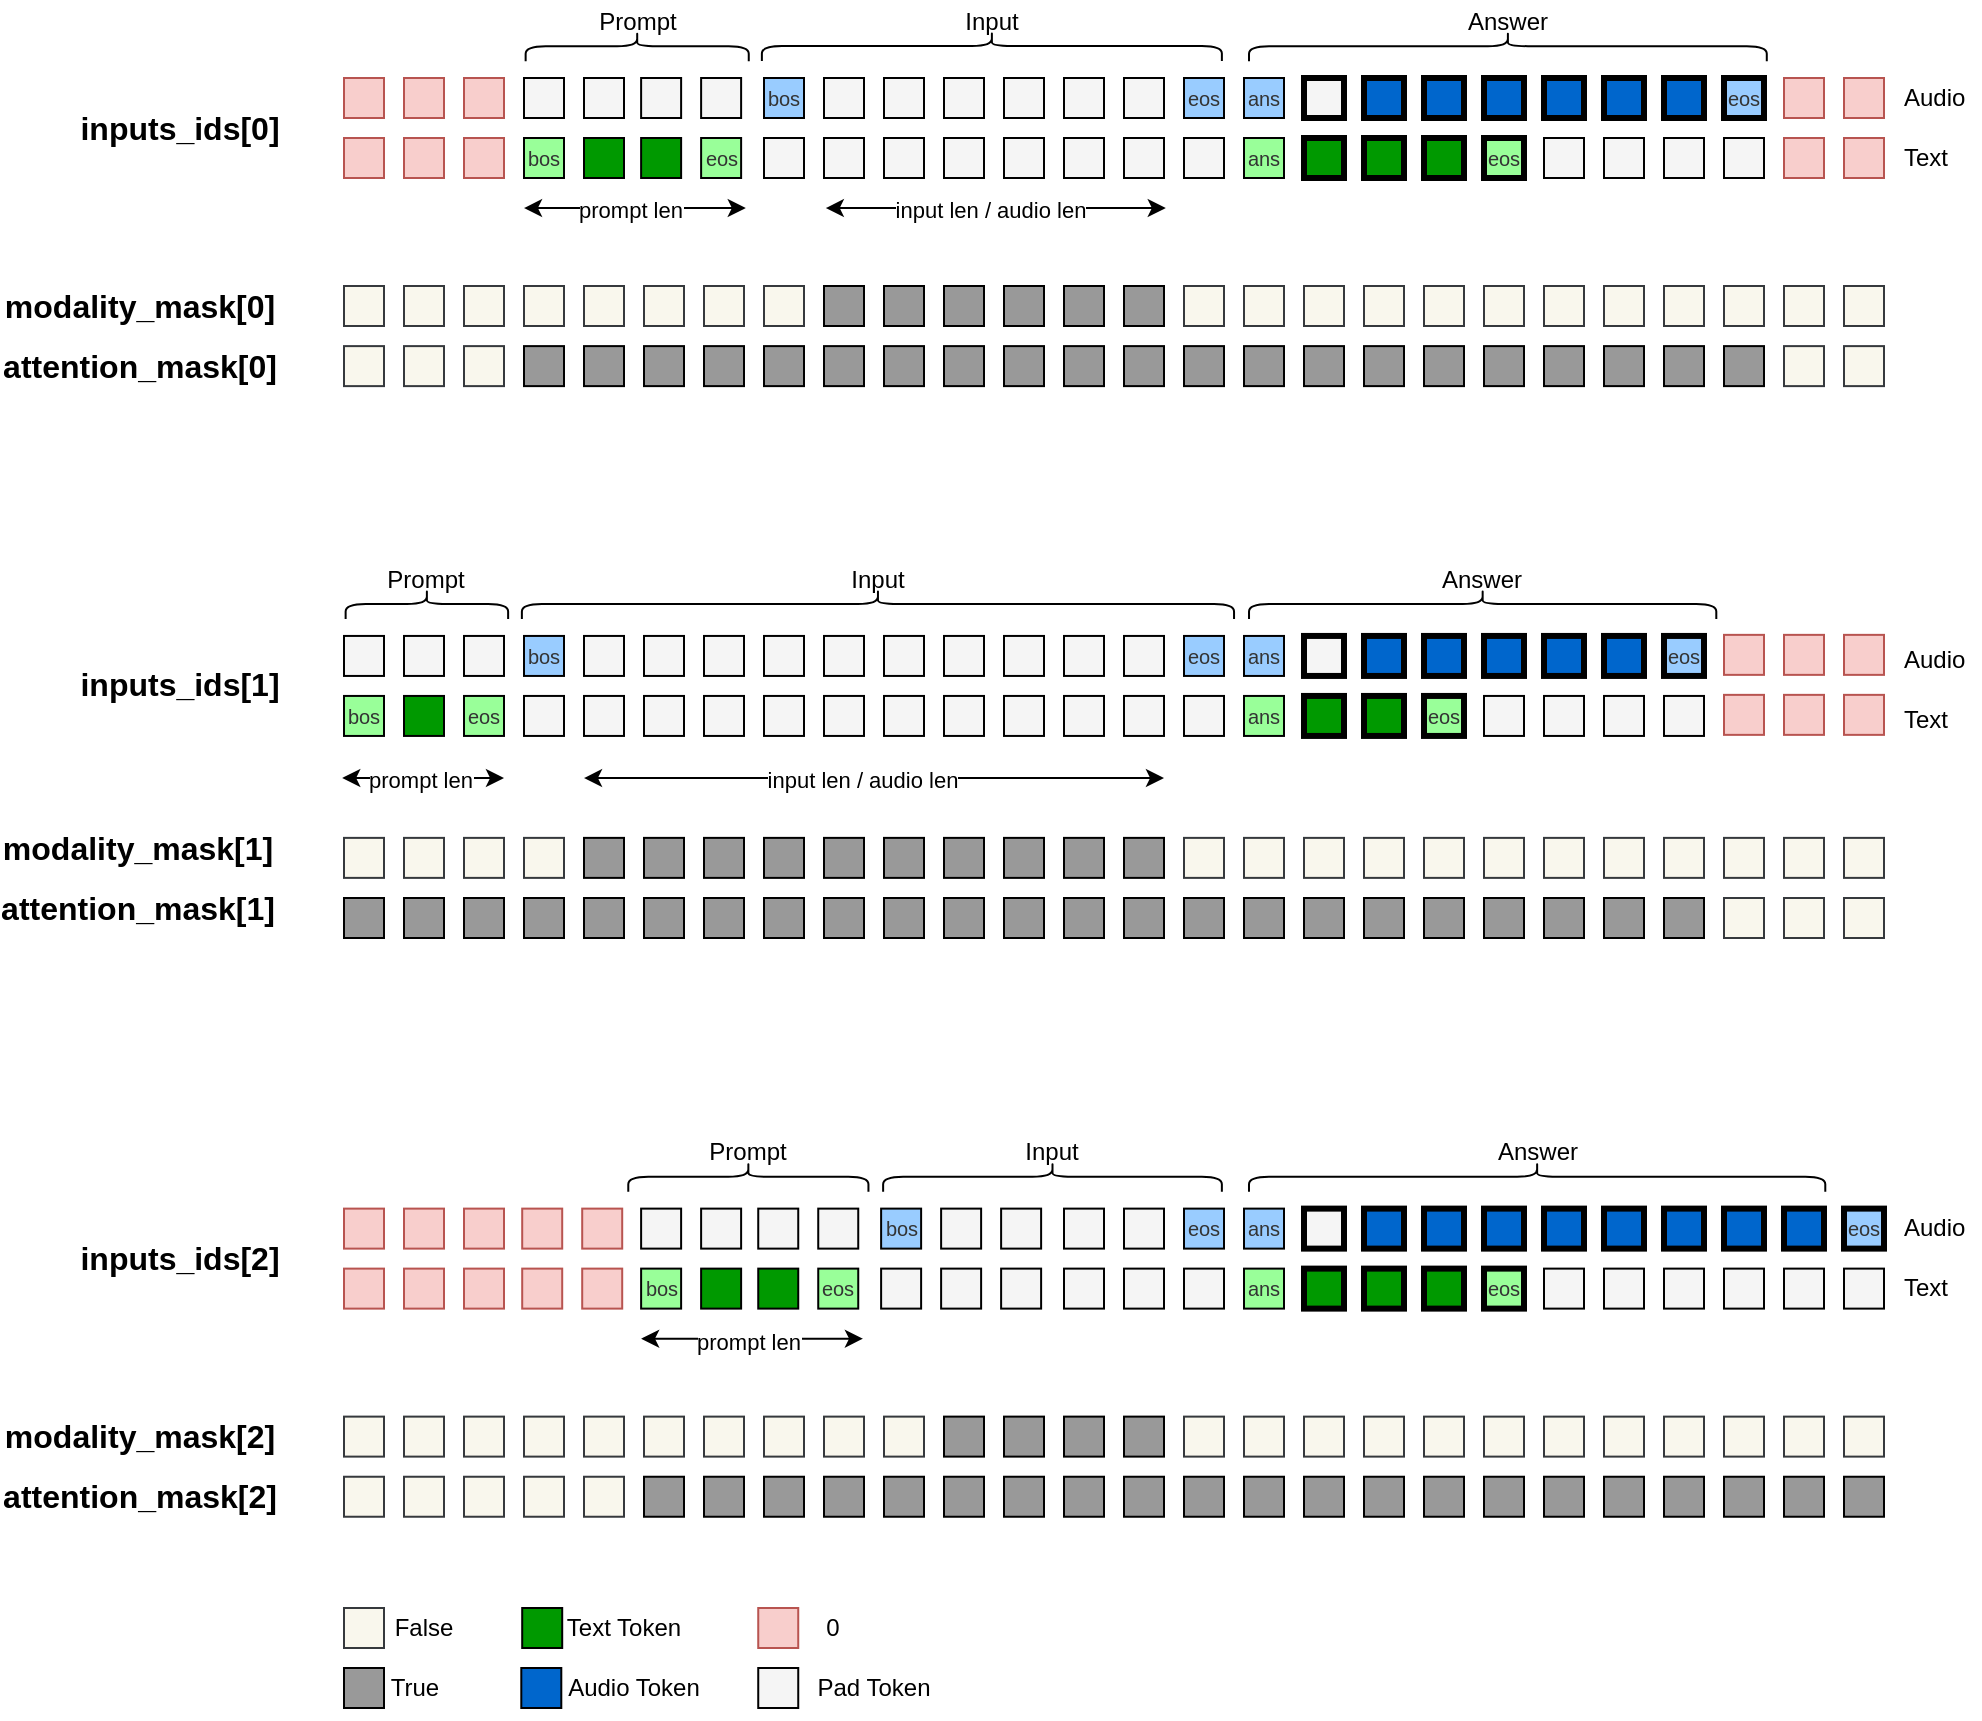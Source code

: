 <mxfile version="24.9.0">
  <diagram name="第 1 页" id="4kyn_0K84p-ShtkE_yI2">
    <mxGraphModel dx="3026" dy="1111" grid="1" gridSize="10" guides="1" tooltips="1" connect="1" arrows="1" fold="1" page="1" pageScale="1" pageWidth="1000" pageHeight="1000" math="0" shadow="0">
      <root>
        <mxCell id="0" />
        <mxCell id="1" parent="0" />
        <mxCell id="l8qkzc66FlltGpMFYKSo-1" value="bos" style="rounded=0;whiteSpace=wrap;html=1;fillColor=#99CCFF;strokeColor=default;fontColor=#333333;fontSize=10;align=center;verticalAlign=middle;fontFamily=Helvetica;" vertex="1" parent="1">
          <mxGeometry x="330" y="85" width="20" height="20" as="geometry" />
        </mxCell>
        <mxCell id="l8qkzc66FlltGpMFYKSo-2" value="" style="rounded=0;whiteSpace=wrap;html=1;fillColor=#f5f5f5;strokeColor=default;fontColor=#333333;fontSize=10;" vertex="1" parent="1">
          <mxGeometry x="330" y="115" width="20" height="20" as="geometry" />
        </mxCell>
        <mxCell id="l8qkzc66FlltGpMFYKSo-3" value="" style="rounded=0;whiteSpace=wrap;html=1;fillColor=#f5f5f5;strokeColor=default;fontColor=#333333;fontSize=10;" vertex="1" parent="1">
          <mxGeometry x="360" y="115" width="20" height="20" as="geometry" />
        </mxCell>
        <mxCell id="l8qkzc66FlltGpMFYKSo-4" value="" style="rounded=0;whiteSpace=wrap;html=1;fillColor=#f5f5f5;strokeColor=default;fontSize=10;align=center;verticalAlign=middle;fontFamily=Helvetica;fontColor=#333333;" vertex="1" parent="1">
          <mxGeometry x="360" y="85" width="20" height="20" as="geometry" />
        </mxCell>
        <mxCell id="l8qkzc66FlltGpMFYKSo-5" value="" style="rounded=0;whiteSpace=wrap;html=1;fillColor=#f5f5f5;strokeColor=default;fontSize=10;align=center;verticalAlign=middle;fontFamily=Helvetica;fontColor=#333333;" vertex="1" parent="1">
          <mxGeometry x="390" y="85" width="20" height="20" as="geometry" />
        </mxCell>
        <mxCell id="l8qkzc66FlltGpMFYKSo-6" value="" style="rounded=0;whiteSpace=wrap;html=1;fillColor=#f5f5f5;strokeColor=default;fontColor=#333333;fontSize=10;" vertex="1" parent="1">
          <mxGeometry x="390" y="115" width="20" height="20" as="geometry" />
        </mxCell>
        <mxCell id="l8qkzc66FlltGpMFYKSo-7" value="" style="rounded=0;whiteSpace=wrap;html=1;fillColor=#f5f5f5;strokeColor=default;fontColor=#333333;fontSize=10;" vertex="1" parent="1">
          <mxGeometry x="420" y="115" width="20" height="20" as="geometry" />
        </mxCell>
        <mxCell id="l8qkzc66FlltGpMFYKSo-8" value="" style="rounded=0;whiteSpace=wrap;html=1;fillColor=#f5f5f5;strokeColor=default;fontSize=10;align=center;verticalAlign=middle;fontFamily=Helvetica;fontColor=#333333;" vertex="1" parent="1">
          <mxGeometry x="420" y="85" width="20" height="20" as="geometry" />
        </mxCell>
        <mxCell id="l8qkzc66FlltGpMFYKSo-9" value="" style="rounded=0;whiteSpace=wrap;html=1;fillColor=#f5f5f5;strokeColor=default;fontSize=10;align=center;verticalAlign=middle;fontFamily=Helvetica;fontColor=#333333;" vertex="1" parent="1">
          <mxGeometry x="450" y="85" width="20" height="20" as="geometry" />
        </mxCell>
        <mxCell id="l8qkzc66FlltGpMFYKSo-10" value="" style="rounded=0;whiteSpace=wrap;html=1;fillColor=#f5f5f5;strokeColor=default;fontColor=#333333;fontSize=10;" vertex="1" parent="1">
          <mxGeometry x="450" y="115" width="20" height="20" as="geometry" />
        </mxCell>
        <mxCell id="l8qkzc66FlltGpMFYKSo-11" value="" style="rounded=0;whiteSpace=wrap;html=1;fillColor=#f5f5f5;strokeColor=default;fontColor=#333333;fontSize=10;" vertex="1" parent="1">
          <mxGeometry x="480" y="115" width="20" height="20" as="geometry" />
        </mxCell>
        <mxCell id="l8qkzc66FlltGpMFYKSo-12" value="" style="rounded=0;whiteSpace=wrap;html=1;fillColor=#f5f5f5;strokeColor=default;fontSize=10;align=center;verticalAlign=middle;fontFamily=Helvetica;fontColor=#333333;" vertex="1" parent="1">
          <mxGeometry x="480" y="85" width="20" height="20" as="geometry" />
        </mxCell>
        <mxCell id="l8qkzc66FlltGpMFYKSo-13" value="" style="rounded=0;whiteSpace=wrap;html=1;fillColor=#f5f5f5;strokeColor=default;fontSize=10;align=center;verticalAlign=middle;fontFamily=Helvetica;fontColor=#333333;" vertex="1" parent="1">
          <mxGeometry x="510" y="85" width="20" height="20" as="geometry" />
        </mxCell>
        <mxCell id="l8qkzc66FlltGpMFYKSo-14" value="" style="rounded=0;whiteSpace=wrap;html=1;fillColor=#f5f5f5;strokeColor=default;fontColor=#333333;fontSize=10;" vertex="1" parent="1">
          <mxGeometry x="510" y="115" width="20" height="20" as="geometry" />
        </mxCell>
        <mxCell id="l8qkzc66FlltGpMFYKSo-15" value="" style="rounded=0;whiteSpace=wrap;html=1;fillColor=#f5f5f5;strokeColor=default;fontColor=#333333;fontSize=10;" vertex="1" parent="1">
          <mxGeometry x="540" y="115" width="20" height="20" as="geometry" />
        </mxCell>
        <mxCell id="l8qkzc66FlltGpMFYKSo-16" value="eos" style="rounded=0;whiteSpace=wrap;html=1;fillColor=#99CCFF;strokeColor=default;fontColor=#333333;fontSize=10;align=center;verticalAlign=middle;fontFamily=Helvetica;" vertex="1" parent="1">
          <mxGeometry x="540" y="85" width="20" height="20" as="geometry" />
        </mxCell>
        <mxCell id="l8qkzc66FlltGpMFYKSo-17" value="ans" style="rounded=0;whiteSpace=wrap;html=1;fillColor=#99CCFF;strokeColor=default;fontColor=#333333;fontSize=10;align=center;verticalAlign=middle;fontFamily=Helvetica;" vertex="1" parent="1">
          <mxGeometry x="570" y="85" width="20" height="20" as="geometry" />
        </mxCell>
        <mxCell id="l8qkzc66FlltGpMFYKSo-18" value="ans" style="rounded=0;whiteSpace=wrap;html=1;fillColor=#99FF99;strokeColor=default;fontColor=#333333;fontSize=10;" vertex="1" parent="1">
          <mxGeometry x="570" y="115" width="20" height="20" as="geometry" />
        </mxCell>
        <mxCell id="l8qkzc66FlltGpMFYKSo-19" value="" style="rounded=0;whiteSpace=wrap;html=1;fillColor=#009900;strokeColor=default;fontColor=#333333;fontSize=10;strokeWidth=3;" vertex="1" parent="1">
          <mxGeometry x="600" y="115" width="20" height="20" as="geometry" />
        </mxCell>
        <mxCell id="l8qkzc66FlltGpMFYKSo-20" value="" style="rounded=0;whiteSpace=wrap;html=1;fillColor=#f5f5f5;strokeColor=default;fontColor=#333333;fontSize=10;strokeWidth=3;" vertex="1" parent="1">
          <mxGeometry x="600" y="85" width="20" height="20" as="geometry" />
        </mxCell>
        <mxCell id="l8qkzc66FlltGpMFYKSo-21" value="" style="rounded=0;whiteSpace=wrap;html=1;fillColor=#0066CC;strokeColor=default;fontColor=#333333;fontSize=10;strokeWidth=3;" vertex="1" parent="1">
          <mxGeometry x="630" y="85" width="20" height="20" as="geometry" />
        </mxCell>
        <mxCell id="l8qkzc66FlltGpMFYKSo-22" value="" style="rounded=0;whiteSpace=wrap;html=1;fillColor=#009900;strokeColor=default;fontColor=#333333;fontSize=10;strokeWidth=3;" vertex="1" parent="1">
          <mxGeometry x="630" y="115" width="20" height="20" as="geometry" />
        </mxCell>
        <mxCell id="l8qkzc66FlltGpMFYKSo-23" value="" style="rounded=0;whiteSpace=wrap;html=1;fillColor=#009900;strokeColor=default;fontColor=#333333;fontSize=10;strokeWidth=3;" vertex="1" parent="1">
          <mxGeometry x="660" y="115" width="20" height="20" as="geometry" />
        </mxCell>
        <mxCell id="l8qkzc66FlltGpMFYKSo-24" value="" style="rounded=0;whiteSpace=wrap;html=1;fillColor=#0066CC;strokeColor=default;fontColor=#333333;fontSize=10;strokeWidth=3;" vertex="1" parent="1">
          <mxGeometry x="660" y="85" width="20" height="20" as="geometry" />
        </mxCell>
        <mxCell id="l8qkzc66FlltGpMFYKSo-25" value="" style="rounded=0;whiteSpace=wrap;html=1;fillColor=#0066CC;strokeColor=default;fontColor=#333333;fontSize=10;strokeWidth=3;" vertex="1" parent="1">
          <mxGeometry x="690" y="85" width="20" height="20" as="geometry" />
        </mxCell>
        <mxCell id="l8qkzc66FlltGpMFYKSo-26" value="" style="rounded=0;whiteSpace=wrap;html=1;fillColor=#f5f5f5;strokeColor=default;fontColor=#333333;fontSize=10;align=center;verticalAlign=middle;fontFamily=Helvetica;" vertex="1" parent="1">
          <mxGeometry x="720" y="115" width="20" height="20" as="geometry" />
        </mxCell>
        <mxCell id="l8qkzc66FlltGpMFYKSo-27" value="" style="rounded=0;whiteSpace=wrap;html=1;fillColor=#0066CC;strokeColor=default;fontColor=#333333;fontSize=10;strokeWidth=3;" vertex="1" parent="1">
          <mxGeometry x="720" y="85" width="20" height="20" as="geometry" />
        </mxCell>
        <mxCell id="l8qkzc66FlltGpMFYKSo-28" value="" style="rounded=0;whiteSpace=wrap;html=1;fillColor=#0066CC;strokeColor=default;fontColor=#333333;fontSize=10;strokeWidth=3;" vertex="1" parent="1">
          <mxGeometry x="750" y="85" width="20" height="20" as="geometry" />
        </mxCell>
        <mxCell id="l8qkzc66FlltGpMFYKSo-29" value="" style="rounded=0;whiteSpace=wrap;html=1;fillColor=#f5f5f5;strokeColor=default;fontColor=#333333;fontSize=10;align=center;verticalAlign=middle;fontFamily=Helvetica;" vertex="1" parent="1">
          <mxGeometry x="750" y="115" width="20" height="20" as="geometry" />
        </mxCell>
        <mxCell id="l8qkzc66FlltGpMFYKSo-30" value="" style="rounded=0;whiteSpace=wrap;html=1;fillColor=#f5f5f5;strokeColor=default;fontColor=#333333;fontSize=10;align=center;verticalAlign=middle;fontFamily=Helvetica;" vertex="1" parent="1">
          <mxGeometry x="780" y="115" width="20" height="20" as="geometry" />
        </mxCell>
        <mxCell id="l8qkzc66FlltGpMFYKSo-31" value="" style="rounded=0;whiteSpace=wrap;html=1;fillColor=#0066CC;strokeColor=default;fontColor=#333333;fontSize=10;strokeWidth=3;" vertex="1" parent="1">
          <mxGeometry x="780" y="85" width="20" height="20" as="geometry" />
        </mxCell>
        <mxCell id="l8qkzc66FlltGpMFYKSo-33" value="" style="rounded=0;whiteSpace=wrap;html=1;fillColor=#f5f5f5;strokeColor=default;fontColor=#333333;fontSize=10;align=center;verticalAlign=middle;fontFamily=Helvetica;" vertex="1" parent="1">
          <mxGeometry x="810" y="115" width="20" height="20" as="geometry" />
        </mxCell>
        <mxCell id="l8qkzc66FlltGpMFYKSo-34" value="" style="rounded=0;whiteSpace=wrap;html=1;fillColor=#f8cecc;strokeColor=#b85450;fontSize=10;align=center;verticalAlign=middle;fontFamily=Helvetica;" vertex="1" parent="1">
          <mxGeometry x="840" y="115" width="20" height="20" as="geometry" />
        </mxCell>
        <mxCell id="l8qkzc66FlltGpMFYKSo-35" value="eos" style="rounded=0;whiteSpace=wrap;html=1;fillColor=#99CCFF;strokeColor=default;fontColor=#333333;fontSize=10;align=center;verticalAlign=middle;fontFamily=Helvetica;strokeWidth=3;" vertex="1" parent="1">
          <mxGeometry x="810" y="85" width="20" height="20" as="geometry" />
        </mxCell>
        <mxCell id="l8qkzc66FlltGpMFYKSo-36" value="eos" style="rounded=0;whiteSpace=wrap;html=1;fillColor=#99FF99;strokeColor=default;fontColor=#333333;fontSize=10;strokeWidth=3;" vertex="1" parent="1">
          <mxGeometry x="690" y="115" width="20" height="20" as="geometry" />
        </mxCell>
        <mxCell id="l8qkzc66FlltGpMFYKSo-37" value="eos" style="rounded=0;whiteSpace=wrap;html=1;fillColor=#99FF99;strokeColor=default;fontColor=#333333;fontSize=10;align=center;verticalAlign=middle;fontFamily=Helvetica;" vertex="1" parent="1">
          <mxGeometry x="298.56" y="115" width="20" height="20" as="geometry" />
        </mxCell>
        <mxCell id="l8qkzc66FlltGpMFYKSo-38" value="" style="rounded=0;whiteSpace=wrap;html=1;fillColor=#009900;strokeColor=default;fontColor=#333333;fontSize=10;" vertex="1" parent="1">
          <mxGeometry x="240" y="115" width="20" height="20" as="geometry" />
        </mxCell>
        <mxCell id="l8qkzc66FlltGpMFYKSo-39" value="bos" style="rounded=0;whiteSpace=wrap;html=1;fillColor=#99FF99;strokeColor=default;fontColor=#333333;fontSize=10;align=center;verticalAlign=middle;fontFamily=Helvetica;" vertex="1" parent="1">
          <mxGeometry x="210" y="115" width="20" height="20" as="geometry" />
        </mxCell>
        <mxCell id="l8qkzc66FlltGpMFYKSo-40" value="" style="rounded=0;whiteSpace=wrap;html=1;fillColor=#f5f5f5;strokeColor=default;fontColor=#333333;fontSize=10;align=center;verticalAlign=middle;fontFamily=Helvetica;" vertex="1" parent="1">
          <mxGeometry x="210" y="85" width="20" height="20" as="geometry" />
        </mxCell>
        <mxCell id="l8qkzc66FlltGpMFYKSo-41" value="" style="rounded=0;whiteSpace=wrap;html=1;fillColor=#f5f5f5;strokeColor=default;fontColor=#333333;fontSize=10;align=center;verticalAlign=middle;fontFamily=Helvetica;" vertex="1" parent="1">
          <mxGeometry x="240" y="85" width="20" height="20" as="geometry" />
        </mxCell>
        <mxCell id="l8qkzc66FlltGpMFYKSo-42" value="" style="rounded=0;whiteSpace=wrap;html=1;fillColor=#f5f5f5;strokeColor=default;fontColor=#333333;fontSize=10;align=center;verticalAlign=middle;fontFamily=Helvetica;" vertex="1" parent="1">
          <mxGeometry x="298.56" y="85" width="20" height="20" as="geometry" />
        </mxCell>
        <mxCell id="l8qkzc66FlltGpMFYKSo-43" value="" style="shape=curlyBracket;whiteSpace=wrap;html=1;rounded=1;flipH=1;labelPosition=right;verticalLabelPosition=middle;align=left;verticalAlign=middle;rotation=-90;" vertex="1" parent="1">
          <mxGeometry x="259.1" y="13.29" width="15" height="111.56" as="geometry" />
        </mxCell>
        <mxCell id="l8qkzc66FlltGpMFYKSo-44" value="Prompt" style="text;html=1;align=center;verticalAlign=middle;whiteSpace=wrap;rounded=0;" vertex="1" parent="1">
          <mxGeometry x="236.6" y="46.57" width="60" height="20" as="geometry" />
        </mxCell>
        <mxCell id="l8qkzc66FlltGpMFYKSo-45" value="" style="shape=curlyBracket;whiteSpace=wrap;html=1;rounded=1;flipH=1;labelPosition=right;verticalLabelPosition=middle;align=left;verticalAlign=middle;rotation=-90;" vertex="1" parent="1">
          <mxGeometry x="436.44" y="-45.94" width="15" height="230" as="geometry" />
        </mxCell>
        <mxCell id="l8qkzc66FlltGpMFYKSo-46" value="Input" style="text;html=1;align=center;verticalAlign=middle;whiteSpace=wrap;rounded=0;" vertex="1" parent="1">
          <mxGeometry x="413.94" y="46.57" width="60" height="20" as="geometry" />
        </mxCell>
        <mxCell id="l8qkzc66FlltGpMFYKSo-47" value="Audio" style="text;html=1;align=left;verticalAlign=middle;whiteSpace=wrap;rounded=0;" vertex="1" parent="1">
          <mxGeometry x="897.5" y="85.0" width="40" height="20" as="geometry" />
        </mxCell>
        <mxCell id="l8qkzc66FlltGpMFYKSo-48" value="Text" style="text;html=1;align=left;verticalAlign=middle;whiteSpace=wrap;rounded=0;" vertex="1" parent="1">
          <mxGeometry x="897.5" y="115.0" width="40" height="20" as="geometry" />
        </mxCell>
        <mxCell id="l8qkzc66FlltGpMFYKSo-49" value="bos" style="rounded=0;whiteSpace=wrap;html=1;fillColor=#99CCFF;strokeColor=default;fontColor=#333333;fontSize=10;align=center;verticalAlign=middle;fontFamily=Helvetica;" vertex="1" parent="1">
          <mxGeometry x="210" y="363.97" width="20" height="20" as="geometry" />
        </mxCell>
        <mxCell id="l8qkzc66FlltGpMFYKSo-50" value="" style="rounded=0;whiteSpace=wrap;html=1;fillColor=#f5f5f5;strokeColor=default;fontColor=#333333;fontSize=10;align=center;verticalAlign=middle;fontFamily=Helvetica;" vertex="1" parent="1">
          <mxGeometry x="210" y="393.97" width="20" height="20" as="geometry" />
        </mxCell>
        <mxCell id="l8qkzc66FlltGpMFYKSo-51" value="" style="rounded=0;whiteSpace=wrap;html=1;fillColor=#f5f5f5;strokeColor=default;fontColor=#333333;fontSize=10;align=center;verticalAlign=middle;fontFamily=Helvetica;" vertex="1" parent="1">
          <mxGeometry x="240" y="393.97" width="20" height="20" as="geometry" />
        </mxCell>
        <mxCell id="l8qkzc66FlltGpMFYKSo-52" value="" style="rounded=0;whiteSpace=wrap;html=1;fillColor=#f5f5f5;strokeColor=default;fontSize=10;align=center;verticalAlign=middle;fontFamily=Helvetica;fontColor=#333333;" vertex="1" parent="1">
          <mxGeometry x="240" y="363.97" width="20" height="20" as="geometry" />
        </mxCell>
        <mxCell id="l8qkzc66FlltGpMFYKSo-53" value="" style="rounded=0;whiteSpace=wrap;html=1;fillColor=#f5f5f5;strokeColor=default;fontSize=10;align=center;verticalAlign=middle;fontFamily=Helvetica;fontColor=#333333;" vertex="1" parent="1">
          <mxGeometry x="270" y="363.97" width="20" height="20" as="geometry" />
        </mxCell>
        <mxCell id="l8qkzc66FlltGpMFYKSo-54" value="" style="rounded=0;whiteSpace=wrap;html=1;fillColor=#f5f5f5;strokeColor=default;fontColor=#333333;fontSize=10;align=center;verticalAlign=middle;fontFamily=Helvetica;" vertex="1" parent="1">
          <mxGeometry x="270" y="393.97" width="20" height="20" as="geometry" />
        </mxCell>
        <mxCell id="l8qkzc66FlltGpMFYKSo-55" value="" style="rounded=0;whiteSpace=wrap;html=1;fillColor=#f5f5f5;strokeColor=default;fontColor=#333333;fontSize=10;align=center;verticalAlign=middle;fontFamily=Helvetica;" vertex="1" parent="1">
          <mxGeometry x="300" y="393.97" width="20" height="20" as="geometry" />
        </mxCell>
        <mxCell id="l8qkzc66FlltGpMFYKSo-56" value="" style="rounded=0;whiteSpace=wrap;html=1;fillColor=#f5f5f5;strokeColor=default;fontSize=10;align=center;verticalAlign=middle;fontFamily=Helvetica;fontColor=#333333;" vertex="1" parent="1">
          <mxGeometry x="300" y="363.97" width="20" height="20" as="geometry" />
        </mxCell>
        <mxCell id="l8qkzc66FlltGpMFYKSo-57" value="" style="rounded=0;whiteSpace=wrap;html=1;fillColor=#f5f5f5;strokeColor=default;fontSize=10;align=center;verticalAlign=middle;fontFamily=Helvetica;fontColor=#333333;" vertex="1" parent="1">
          <mxGeometry x="330" y="363.97" width="20" height="20" as="geometry" />
        </mxCell>
        <mxCell id="l8qkzc66FlltGpMFYKSo-58" value="" style="rounded=0;whiteSpace=wrap;html=1;fillColor=#f5f5f5;strokeColor=default;fontColor=#333333;fontSize=10;align=center;verticalAlign=middle;fontFamily=Helvetica;" vertex="1" parent="1">
          <mxGeometry x="330" y="393.97" width="20" height="20" as="geometry" />
        </mxCell>
        <mxCell id="l8qkzc66FlltGpMFYKSo-59" value="" style="rounded=0;whiteSpace=wrap;html=1;fillColor=#f5f5f5;strokeColor=default;fontColor=#333333;fontSize=10;align=center;verticalAlign=middle;fontFamily=Helvetica;" vertex="1" parent="1">
          <mxGeometry x="360" y="393.97" width="20" height="20" as="geometry" />
        </mxCell>
        <mxCell id="l8qkzc66FlltGpMFYKSo-60" value="" style="rounded=0;whiteSpace=wrap;html=1;fillColor=#f5f5f5;strokeColor=default;fontSize=10;align=center;verticalAlign=middle;fontFamily=Helvetica;fontColor=#333333;" vertex="1" parent="1">
          <mxGeometry x="360" y="363.97" width="20" height="20" as="geometry" />
        </mxCell>
        <mxCell id="l8qkzc66FlltGpMFYKSo-61" value="" style="rounded=0;whiteSpace=wrap;html=1;fillColor=#f5f5f5;strokeColor=default;fontSize=10;align=center;verticalAlign=middle;fontFamily=Helvetica;fontColor=#333333;" vertex="1" parent="1">
          <mxGeometry x="390" y="363.97" width="20" height="20" as="geometry" />
        </mxCell>
        <mxCell id="l8qkzc66FlltGpMFYKSo-62" value="" style="rounded=0;whiteSpace=wrap;html=1;fillColor=#f5f5f5;strokeColor=default;fontColor=#333333;fontSize=10;align=center;verticalAlign=middle;fontFamily=Helvetica;" vertex="1" parent="1">
          <mxGeometry x="390" y="393.97" width="20" height="20" as="geometry" />
        </mxCell>
        <mxCell id="l8qkzc66FlltGpMFYKSo-63" value="" style="rounded=0;whiteSpace=wrap;html=1;fillColor=#f5f5f5;strokeColor=default;fontColor=#333333;fontSize=10;align=center;verticalAlign=middle;fontFamily=Helvetica;" vertex="1" parent="1">
          <mxGeometry x="540" y="393.97" width="20" height="20" as="geometry" />
        </mxCell>
        <mxCell id="l8qkzc66FlltGpMFYKSo-64" value="eos" style="rounded=0;whiteSpace=wrap;html=1;fillColor=#99CCFF;strokeColor=default;fontColor=#333333;fontSize=10;align=center;verticalAlign=middle;fontFamily=Helvetica;" vertex="1" parent="1">
          <mxGeometry x="540" y="363.97" width="20" height="20" as="geometry" />
        </mxCell>
        <mxCell id="l8qkzc66FlltGpMFYKSo-65" value="ans" style="rounded=0;whiteSpace=wrap;html=1;fillColor=#99CCFF;strokeColor=default;fontColor=#333333;fontSize=10;align=center;verticalAlign=middle;fontFamily=Helvetica;" vertex="1" parent="1">
          <mxGeometry x="570" y="363.97" width="20" height="20" as="geometry" />
        </mxCell>
        <mxCell id="l8qkzc66FlltGpMFYKSo-66" value="ans" style="rounded=0;whiteSpace=wrap;html=1;fillColor=#99FF99;strokeColor=default;fontColor=#333333;fontSize=10;" vertex="1" parent="1">
          <mxGeometry x="570" y="393.97" width="20" height="20" as="geometry" />
        </mxCell>
        <mxCell id="l8qkzc66FlltGpMFYKSo-67" value="" style="rounded=0;whiteSpace=wrap;html=1;fillColor=#009900;strokeColor=default;fontColor=#333333;fontSize=10;strokeWidth=3;" vertex="1" parent="1">
          <mxGeometry x="600" y="393.97" width="20" height="20" as="geometry" />
        </mxCell>
        <mxCell id="l8qkzc66FlltGpMFYKSo-68" value="" style="rounded=0;whiteSpace=wrap;html=1;fillColor=#f5f5f5;strokeColor=default;fontColor=#333333;fontSize=10;strokeWidth=3;" vertex="1" parent="1">
          <mxGeometry x="600" y="363.97" width="20" height="20" as="geometry" />
        </mxCell>
        <mxCell id="l8qkzc66FlltGpMFYKSo-69" value="" style="rounded=0;whiteSpace=wrap;html=1;fillColor=#0066CC;strokeColor=default;fontColor=#333333;fontSize=10;strokeWidth=3;" vertex="1" parent="1">
          <mxGeometry x="630" y="363.97" width="20" height="20" as="geometry" />
        </mxCell>
        <mxCell id="l8qkzc66FlltGpMFYKSo-70" value="" style="rounded=0;whiteSpace=wrap;html=1;fillColor=#009900;strokeColor=default;fontColor=#333333;fontSize=10;strokeWidth=3;" vertex="1" parent="1">
          <mxGeometry x="630" y="393.97" width="20" height="20" as="geometry" />
        </mxCell>
        <mxCell id="l8qkzc66FlltGpMFYKSo-72" value="" style="rounded=0;whiteSpace=wrap;html=1;fillColor=#0066CC;strokeColor=default;fontColor=#333333;fontSize=10;strokeWidth=3;" vertex="1" parent="1">
          <mxGeometry x="660" y="363.97" width="20" height="20" as="geometry" />
        </mxCell>
        <mxCell id="l8qkzc66FlltGpMFYKSo-73" value="" style="rounded=0;whiteSpace=wrap;html=1;fillColor=#0066CC;strokeColor=default;fontColor=#333333;fontSize=10;strokeWidth=3;" vertex="1" parent="1">
          <mxGeometry x="690" y="363.97" width="20" height="20" as="geometry" />
        </mxCell>
        <mxCell id="l8qkzc66FlltGpMFYKSo-74" value="" style="rounded=0;whiteSpace=wrap;html=1;fillColor=#f5f5f5;strokeColor=default;fontColor=#333333;fontSize=10;align=center;verticalAlign=middle;fontFamily=Helvetica;" vertex="1" parent="1">
          <mxGeometry x="720" y="393.97" width="20" height="20" as="geometry" />
        </mxCell>
        <mxCell id="l8qkzc66FlltGpMFYKSo-75" value="" style="rounded=0;whiteSpace=wrap;html=1;fillColor=#0066CC;strokeColor=default;fontColor=#333333;fontSize=10;strokeWidth=3;" vertex="1" parent="1">
          <mxGeometry x="720" y="363.97" width="20" height="20" as="geometry" />
        </mxCell>
        <mxCell id="l8qkzc66FlltGpMFYKSo-76" value="" style="rounded=0;whiteSpace=wrap;html=1;fillColor=#0066CC;strokeColor=default;fontColor=#333333;fontSize=10;strokeWidth=3;" vertex="1" parent="1">
          <mxGeometry x="750" y="363.97" width="20" height="20" as="geometry" />
        </mxCell>
        <mxCell id="l8qkzc66FlltGpMFYKSo-77" value="" style="rounded=0;whiteSpace=wrap;html=1;fillColor=#f5f5f5;strokeColor=default;fontColor=#333333;fontSize=10;align=center;verticalAlign=middle;fontFamily=Helvetica;" vertex="1" parent="1">
          <mxGeometry x="750" y="393.97" width="20" height="20" as="geometry" />
        </mxCell>
        <mxCell id="l8qkzc66FlltGpMFYKSo-78" value="" style="rounded=0;whiteSpace=wrap;html=1;fillColor=#f5f5f5;strokeColor=default;fontColor=#333333;fontSize=10;align=center;verticalAlign=middle;fontFamily=Helvetica;" vertex="1" parent="1">
          <mxGeometry x="780" y="393.97" width="20" height="20" as="geometry" />
        </mxCell>
        <mxCell id="l8qkzc66FlltGpMFYKSo-83" value="eos" style="rounded=0;whiteSpace=wrap;html=1;fillColor=#99CCFF;strokeColor=default;fontColor=#333333;fontSize=10;align=center;verticalAlign=middle;fontFamily=Helvetica;strokeWidth=3;" vertex="1" parent="1">
          <mxGeometry x="780" y="363.97" width="20" height="20" as="geometry" />
        </mxCell>
        <mxCell id="l8qkzc66FlltGpMFYKSo-84" value="eos" style="rounded=0;whiteSpace=wrap;html=1;fillColor=#99FF99;strokeColor=default;fontColor=#333333;fontSize=10;strokeWidth=3;" vertex="1" parent="1">
          <mxGeometry x="660" y="393.97" width="20" height="20" as="geometry" />
        </mxCell>
        <mxCell id="l8qkzc66FlltGpMFYKSo-85" value="eos" style="rounded=0;whiteSpace=wrap;html=1;fillColor=#99FF99;strokeColor=default;fontColor=#333333;fontSize=10;align=center;verticalAlign=middle;fontFamily=Helvetica;" vertex="1" parent="1">
          <mxGeometry x="180" y="393.97" width="20" height="20" as="geometry" />
        </mxCell>
        <mxCell id="l8qkzc66FlltGpMFYKSo-86" value="" style="rounded=0;whiteSpace=wrap;html=1;fillColor=#009900;strokeColor=default;fontColor=#333333;fontSize=10;" vertex="1" parent="1">
          <mxGeometry x="150" y="393.97" width="20" height="20" as="geometry" />
        </mxCell>
        <mxCell id="l8qkzc66FlltGpMFYKSo-87" value="bos" style="rounded=0;whiteSpace=wrap;html=1;fillColor=#99FF99;strokeColor=default;fontColor=#333333;fontSize=10;align=center;verticalAlign=middle;fontFamily=Helvetica;" vertex="1" parent="1">
          <mxGeometry x="120" y="393.97" width="20" height="20" as="geometry" />
        </mxCell>
        <mxCell id="l8qkzc66FlltGpMFYKSo-88" value="" style="rounded=0;whiteSpace=wrap;html=1;fillColor=#f5f5f5;strokeColor=default;fontColor=#333333;fontSize=10;align=center;verticalAlign=middle;fontFamily=Helvetica;" vertex="1" parent="1">
          <mxGeometry x="120" y="363.97" width="20" height="20" as="geometry" />
        </mxCell>
        <mxCell id="l8qkzc66FlltGpMFYKSo-89" value="" style="rounded=0;whiteSpace=wrap;html=1;fillColor=#f5f5f5;strokeColor=default;fontColor=#333333;fontSize=10;align=center;verticalAlign=middle;fontFamily=Helvetica;" vertex="1" parent="1">
          <mxGeometry x="150" y="363.97" width="20" height="20" as="geometry" />
        </mxCell>
        <mxCell id="l8qkzc66FlltGpMFYKSo-90" value="" style="rounded=0;whiteSpace=wrap;html=1;fillColor=#f5f5f5;strokeColor=default;fontColor=#333333;fontSize=10;align=center;verticalAlign=middle;fontFamily=Helvetica;" vertex="1" parent="1">
          <mxGeometry x="180" y="363.97" width="20" height="20" as="geometry" />
        </mxCell>
        <mxCell id="l8qkzc66FlltGpMFYKSo-91" value="" style="shape=curlyBracket;whiteSpace=wrap;html=1;rounded=1;flipH=1;labelPosition=right;verticalLabelPosition=middle;align=left;verticalAlign=middle;rotation=-90;" vertex="1" parent="1">
          <mxGeometry x="153.94" y="307.41" width="15" height="81.25" as="geometry" />
        </mxCell>
        <mxCell id="l8qkzc66FlltGpMFYKSo-92" value="Prompt" style="text;html=1;align=center;verticalAlign=middle;whiteSpace=wrap;rounded=0;" vertex="1" parent="1">
          <mxGeometry x="131.44" y="325.54" width="60" height="20" as="geometry" />
        </mxCell>
        <mxCell id="l8qkzc66FlltGpMFYKSo-93" value="" style="shape=curlyBracket;whiteSpace=wrap;html=1;rounded=1;flipH=1;labelPosition=right;verticalLabelPosition=middle;align=left;verticalAlign=middle;rotation=-90;" vertex="1" parent="1">
          <mxGeometry x="379.48" y="170" width="15" height="356.08" as="geometry" />
        </mxCell>
        <mxCell id="l8qkzc66FlltGpMFYKSo-94" value="Input" style="text;html=1;align=center;verticalAlign=middle;whiteSpace=wrap;rounded=0;" vertex="1" parent="1">
          <mxGeometry x="356.98" y="325.54" width="60" height="20" as="geometry" />
        </mxCell>
        <mxCell id="l8qkzc66FlltGpMFYKSo-95" value="Audio" style="text;html=1;align=left;verticalAlign=middle;whiteSpace=wrap;rounded=0;" vertex="1" parent="1">
          <mxGeometry x="897.5" y="365.54" width="40" height="20" as="geometry" />
        </mxCell>
        <mxCell id="l8qkzc66FlltGpMFYKSo-96" value="Text" style="text;html=1;align=left;verticalAlign=middle;whiteSpace=wrap;rounded=0;" vertex="1" parent="1">
          <mxGeometry x="897.5" y="395.54" width="40" height="20" as="geometry" />
        </mxCell>
        <mxCell id="l8qkzc66FlltGpMFYKSo-97" value="" style="rounded=0;whiteSpace=wrap;html=1;fillColor=#f5f5f5;strokeColor=default;fontColor=#333333;fontSize=10;align=center;verticalAlign=middle;fontFamily=Helvetica;" vertex="1" parent="1">
          <mxGeometry x="420" y="393.97" width="20" height="20" as="geometry" />
        </mxCell>
        <mxCell id="l8qkzc66FlltGpMFYKSo-98" value="" style="rounded=0;whiteSpace=wrap;html=1;fillColor=#f5f5f5;strokeColor=default;fontSize=10;align=center;verticalAlign=middle;fontFamily=Helvetica;fontColor=#333333;" vertex="1" parent="1">
          <mxGeometry x="420" y="363.97" width="20" height="20" as="geometry" />
        </mxCell>
        <mxCell id="l8qkzc66FlltGpMFYKSo-99" value="" style="rounded=0;whiteSpace=wrap;html=1;fillColor=#f5f5f5;strokeColor=default;fontSize=10;align=center;verticalAlign=middle;fontFamily=Helvetica;fontColor=#333333;" vertex="1" parent="1">
          <mxGeometry x="450" y="363.97" width="20" height="20" as="geometry" />
        </mxCell>
        <mxCell id="l8qkzc66FlltGpMFYKSo-100" value="" style="rounded=0;whiteSpace=wrap;html=1;fillColor=#f5f5f5;strokeColor=default;fontColor=#333333;fontSize=10;align=center;verticalAlign=middle;fontFamily=Helvetica;" vertex="1" parent="1">
          <mxGeometry x="450" y="393.97" width="20" height="20" as="geometry" />
        </mxCell>
        <mxCell id="l8qkzc66FlltGpMFYKSo-101" value="" style="rounded=0;whiteSpace=wrap;html=1;fillColor=#f5f5f5;strokeColor=default;fontColor=#333333;fontSize=10;align=center;verticalAlign=middle;fontFamily=Helvetica;" vertex="1" parent="1">
          <mxGeometry x="480" y="393.97" width="20" height="20" as="geometry" />
        </mxCell>
        <mxCell id="l8qkzc66FlltGpMFYKSo-102" value="" style="rounded=0;whiteSpace=wrap;html=1;fillColor=#f5f5f5;strokeColor=default;fontSize=10;align=center;verticalAlign=middle;fontFamily=Helvetica;fontColor=#333333;" vertex="1" parent="1">
          <mxGeometry x="480" y="363.97" width="20" height="20" as="geometry" />
        </mxCell>
        <mxCell id="l8qkzc66FlltGpMFYKSo-103" value="" style="rounded=0;whiteSpace=wrap;html=1;fillColor=#f5f5f5;strokeColor=default;fontSize=10;align=center;verticalAlign=middle;fontFamily=Helvetica;fontColor=#333333;" vertex="1" parent="1">
          <mxGeometry x="510" y="363.97" width="20" height="20" as="geometry" />
        </mxCell>
        <mxCell id="l8qkzc66FlltGpMFYKSo-104" value="" style="rounded=0;whiteSpace=wrap;html=1;fillColor=#f5f5f5;strokeColor=default;fontColor=#333333;fontSize=10;align=center;verticalAlign=middle;fontFamily=Helvetica;" vertex="1" parent="1">
          <mxGeometry x="510" y="393.97" width="20" height="20" as="geometry" />
        </mxCell>
        <mxCell id="l8qkzc66FlltGpMFYKSo-109" value="" style="shape=curlyBracket;whiteSpace=wrap;html=1;rounded=1;flipH=1;labelPosition=right;verticalLabelPosition=middle;align=left;verticalAlign=middle;rotation=-90;" vertex="1" parent="1">
          <mxGeometry x="694.45" y="-60.37" width="15" height="258.89" as="geometry" />
        </mxCell>
        <mxCell id="l8qkzc66FlltGpMFYKSo-110" value="Answer" style="text;html=1;align=center;verticalAlign=middle;whiteSpace=wrap;rounded=0;" vertex="1" parent="1">
          <mxGeometry x="671.95" y="46.57" width="60" height="20" as="geometry" />
        </mxCell>
        <mxCell id="l8qkzc66FlltGpMFYKSo-111" value="" style="rounded=0;whiteSpace=wrap;html=1;fillColor=#009900;strokeColor=default;fontColor=#333333;fontSize=10;" vertex="1" parent="1">
          <mxGeometry x="268.56" y="115" width="20" height="20" as="geometry" />
        </mxCell>
        <mxCell id="l8qkzc66FlltGpMFYKSo-112" value="" style="rounded=0;whiteSpace=wrap;html=1;fillColor=#f5f5f5;strokeColor=default;fontColor=#333333;fontSize=10;align=center;verticalAlign=middle;fontFamily=Helvetica;" vertex="1" parent="1">
          <mxGeometry x="268.56" y="85" width="20" height="20" as="geometry" />
        </mxCell>
        <mxCell id="l8qkzc66FlltGpMFYKSo-113" value="" style="endArrow=classic;startArrow=classic;html=1;rounded=0;" edge="1" parent="1">
          <mxGeometry width="50" height="50" relative="1" as="geometry">
            <mxPoint x="210" y="150.01" as="sourcePoint" />
            <mxPoint x="320.9" y="150.01" as="targetPoint" />
          </mxGeometry>
        </mxCell>
        <mxCell id="l8qkzc66FlltGpMFYKSo-115" value="prompt len" style="edgeLabel;html=1;align=center;verticalAlign=middle;resizable=0;points=[];" vertex="1" connectable="0" parent="l8qkzc66FlltGpMFYKSo-113">
          <mxGeometry x="-0.04" y="-1" relative="1" as="geometry">
            <mxPoint as="offset" />
          </mxGeometry>
        </mxCell>
        <mxCell id="l8qkzc66FlltGpMFYKSo-116" value="" style="endArrow=classic;startArrow=classic;html=1;rounded=0;" edge="1" parent="1">
          <mxGeometry width="50" height="50" relative="1" as="geometry">
            <mxPoint x="360.9" y="150.01" as="sourcePoint" />
            <mxPoint x="530.9" y="150" as="targetPoint" />
          </mxGeometry>
        </mxCell>
        <mxCell id="l8qkzc66FlltGpMFYKSo-117" value="input len / audio len" style="edgeLabel;html=1;align=center;verticalAlign=middle;resizable=0;points=[];" vertex="1" connectable="0" parent="l8qkzc66FlltGpMFYKSo-116">
          <mxGeometry x="-0.04" y="-1" relative="1" as="geometry">
            <mxPoint as="offset" />
          </mxGeometry>
        </mxCell>
        <mxCell id="l8qkzc66FlltGpMFYKSo-126" value="" style="shape=curlyBracket;whiteSpace=wrap;html=1;rounded=1;flipH=1;labelPosition=right;verticalLabelPosition=middle;align=left;verticalAlign=middle;rotation=-90;" vertex="1" parent="1">
          <mxGeometry x="681.83" y="231.22" width="15" height="233.64" as="geometry" />
        </mxCell>
        <mxCell id="l8qkzc66FlltGpMFYKSo-127" value="Answer" style="text;html=1;align=center;verticalAlign=middle;whiteSpace=wrap;rounded=0;" vertex="1" parent="1">
          <mxGeometry x="659.33" y="325.54" width="60" height="20" as="geometry" />
        </mxCell>
        <mxCell id="l8qkzc66FlltGpMFYKSo-130" value="" style="rounded=0;whiteSpace=wrap;html=1;fillColor=#f8cecc;strokeColor=#b85450;fontSize=10;" vertex="1" parent="1">
          <mxGeometry x="120" y="85" width="20" height="20" as="geometry" />
        </mxCell>
        <mxCell id="l8qkzc66FlltGpMFYKSo-131" value="" style="rounded=0;whiteSpace=wrap;html=1;fillColor=#f8cecc;strokeColor=#b85450;fontSize=10;" vertex="1" parent="1">
          <mxGeometry x="150" y="85" width="20" height="20" as="geometry" />
        </mxCell>
        <mxCell id="l8qkzc66FlltGpMFYKSo-132" value="" style="rounded=0;whiteSpace=wrap;html=1;fillColor=#f8cecc;strokeColor=#b85450;fontSize=10;" vertex="1" parent="1">
          <mxGeometry x="180" y="85" width="20" height="20" as="geometry" />
        </mxCell>
        <mxCell id="l8qkzc66FlltGpMFYKSo-133" value="" style="rounded=0;whiteSpace=wrap;html=1;fillColor=#f8cecc;strokeColor=#b85450;fontSize=10;" vertex="1" parent="1">
          <mxGeometry x="180" y="115" width="20" height="20" as="geometry" />
        </mxCell>
        <mxCell id="l8qkzc66FlltGpMFYKSo-134" value="" style="rounded=0;whiteSpace=wrap;html=1;fillColor=#f8cecc;strokeColor=#b85450;fontSize=10;" vertex="1" parent="1">
          <mxGeometry x="150" y="115" width="20" height="20" as="geometry" />
        </mxCell>
        <mxCell id="l8qkzc66FlltGpMFYKSo-135" value="" style="rounded=0;whiteSpace=wrap;html=1;fillColor=#f8cecc;strokeColor=#b85450;fontSize=10;" vertex="1" parent="1">
          <mxGeometry x="120" y="115" width="20" height="20" as="geometry" />
        </mxCell>
        <mxCell id="l8qkzc66FlltGpMFYKSo-136" value="" style="rounded=0;whiteSpace=wrap;html=1;fillColor=#f8cecc;strokeColor=#b85450;fontSize=10;" vertex="1" parent="1">
          <mxGeometry x="870" y="85" width="20" height="20" as="geometry" />
        </mxCell>
        <mxCell id="l8qkzc66FlltGpMFYKSo-137" value="" style="rounded=0;whiteSpace=wrap;html=1;fillColor=#f8cecc;strokeColor=#b85450;fontSize=10;" vertex="1" parent="1">
          <mxGeometry x="870" y="115" width="20" height="20" as="geometry" />
        </mxCell>
        <mxCell id="l8qkzc66FlltGpMFYKSo-145" value="&lt;font style=&quot;font-size: 16px;&quot;&gt;&lt;b&gt;inputs_ids[0]&lt;/b&gt;&lt;/font&gt;" style="text;html=1;align=center;verticalAlign=middle;whiteSpace=wrap;rounded=0;" vertex="1" parent="1">
          <mxGeometry x="-20" y="94.85" width="116.06" height="30" as="geometry" />
        </mxCell>
        <mxCell id="l8qkzc66FlltGpMFYKSo-146" value="&lt;font style=&quot;font-size: 16px;&quot;&gt;&lt;b&gt;inputs_ids[1]&lt;/b&gt;&lt;/font&gt;" style="text;html=1;align=center;verticalAlign=middle;whiteSpace=wrap;rounded=0;" vertex="1" parent="1">
          <mxGeometry x="-20" y="373.43" width="116.06" height="30" as="geometry" />
        </mxCell>
        <mxCell id="l8qkzc66FlltGpMFYKSo-147" value="" style="endArrow=classic;startArrow=classic;html=1;rounded=0;" edge="1" parent="1">
          <mxGeometry width="50" height="50" relative="1" as="geometry">
            <mxPoint x="119.1" y="435" as="sourcePoint" />
            <mxPoint x="200" y="435" as="targetPoint" />
          </mxGeometry>
        </mxCell>
        <mxCell id="l8qkzc66FlltGpMFYKSo-148" value="prompt len" style="edgeLabel;html=1;align=center;verticalAlign=middle;resizable=0;points=[];" vertex="1" connectable="0" parent="l8qkzc66FlltGpMFYKSo-147">
          <mxGeometry x="-0.04" y="-1" relative="1" as="geometry">
            <mxPoint as="offset" />
          </mxGeometry>
        </mxCell>
        <mxCell id="l8qkzc66FlltGpMFYKSo-149" value="" style="endArrow=classic;startArrow=classic;html=1;rounded=0;" edge="1" parent="1">
          <mxGeometry width="50" height="50" relative="1" as="geometry">
            <mxPoint x="240.0" y="435.01" as="sourcePoint" />
            <mxPoint x="530" y="435" as="targetPoint" />
          </mxGeometry>
        </mxCell>
        <mxCell id="l8qkzc66FlltGpMFYKSo-150" value="input len / audio len" style="edgeLabel;html=1;align=center;verticalAlign=middle;resizable=0;points=[];" vertex="1" connectable="0" parent="l8qkzc66FlltGpMFYKSo-149">
          <mxGeometry x="-0.04" y="-1" relative="1" as="geometry">
            <mxPoint as="offset" />
          </mxGeometry>
        </mxCell>
        <mxCell id="l8qkzc66FlltGpMFYKSo-151" value="&lt;font style=&quot;font-size: 16px;&quot;&gt;&lt;b&gt;modality_mask[0]&lt;/b&gt;&lt;/font&gt;" style="text;html=1;align=center;verticalAlign=middle;whiteSpace=wrap;rounded=0;" vertex="1" parent="1">
          <mxGeometry x="-40" y="184.06" width="116.06" height="30" as="geometry" />
        </mxCell>
        <mxCell id="l8qkzc66FlltGpMFYKSo-163" value="" style="rounded=0;whiteSpace=wrap;html=1;fontSize=10;fillColor=#f9f7ed;strokeColor=#36393d;" vertex="1" parent="1">
          <mxGeometry x="180" y="189" width="20" height="20" as="geometry" />
        </mxCell>
        <mxCell id="l8qkzc66FlltGpMFYKSo-164" value="" style="rounded=0;whiteSpace=wrap;html=1;fontSize=10;fillColor=#f9f7ed;strokeColor=#36393d;" vertex="1" parent="1">
          <mxGeometry x="150" y="189" width="20" height="20" as="geometry" />
        </mxCell>
        <mxCell id="l8qkzc66FlltGpMFYKSo-165" value="" style="rounded=0;whiteSpace=wrap;html=1;fontSize=10;fillColor=#f9f7ed;strokeColor=#36393d;" vertex="1" parent="1">
          <mxGeometry x="120" y="189" width="20" height="20" as="geometry" />
        </mxCell>
        <mxCell id="l8qkzc66FlltGpMFYKSo-182" value="&lt;font style=&quot;font-size: 16px;&quot;&gt;&lt;b&gt;attention_mask[0]&lt;/b&gt;&lt;/font&gt;" style="text;html=1;align=center;verticalAlign=middle;whiteSpace=wrap;rounded=0;" vertex="1" parent="1">
          <mxGeometry x="-40" y="214.06" width="116.06" height="30" as="geometry" />
        </mxCell>
        <mxCell id="l8qkzc66FlltGpMFYKSo-209" value="&lt;font style=&quot;font-size: 16px;&quot;&gt;&lt;b&gt;modality_mask[1]&lt;/b&gt;&lt;/font&gt;" style="text;html=1;align=center;verticalAlign=middle;whiteSpace=wrap;rounded=0;" vertex="1" parent="1">
          <mxGeometry x="-41.44" y="455" width="116.06" height="30" as="geometry" />
        </mxCell>
        <mxCell id="l8qkzc66FlltGpMFYKSo-236" value="&lt;font style=&quot;font-size: 16px;&quot;&gt;&lt;b&gt;attention_mask[1]&lt;/b&gt;&lt;/font&gt;" style="text;html=1;align=center;verticalAlign=middle;whiteSpace=wrap;rounded=0;" vertex="1" parent="1">
          <mxGeometry x="-41.44" y="485" width="116.06" height="30" as="geometry" />
        </mxCell>
        <mxCell id="l8qkzc66FlltGpMFYKSo-265" value="" style="rounded=0;whiteSpace=wrap;html=1;fontSize=10;fillColor=#f9f7ed;strokeColor=#36393d;" vertex="1" parent="1">
          <mxGeometry x="180" y="219.06" width="20" height="20" as="geometry" />
        </mxCell>
        <mxCell id="l8qkzc66FlltGpMFYKSo-266" value="" style="rounded=0;whiteSpace=wrap;html=1;fontSize=10;fillColor=#f9f7ed;strokeColor=#36393d;" vertex="1" parent="1">
          <mxGeometry x="150" y="219.06" width="20" height="20" as="geometry" />
        </mxCell>
        <mxCell id="l8qkzc66FlltGpMFYKSo-267" value="" style="rounded=0;whiteSpace=wrap;html=1;fontSize=10;fillColor=#f9f7ed;strokeColor=#36393d;" vertex="1" parent="1">
          <mxGeometry x="120" y="219.06" width="20" height="20" as="geometry" />
        </mxCell>
        <mxCell id="l8qkzc66FlltGpMFYKSo-268" value="" style="rounded=0;whiteSpace=wrap;html=1;fontSize=10;fillColor=#f9f7ed;strokeColor=#36393d;" vertex="1" parent="1">
          <mxGeometry x="270" y="189" width="20" height="20" as="geometry" />
        </mxCell>
        <mxCell id="l8qkzc66FlltGpMFYKSo-269" value="" style="rounded=0;whiteSpace=wrap;html=1;fontSize=10;fillColor=#f9f7ed;strokeColor=#36393d;" vertex="1" parent="1">
          <mxGeometry x="240" y="189" width="20" height="20" as="geometry" />
        </mxCell>
        <mxCell id="l8qkzc66FlltGpMFYKSo-270" value="" style="rounded=0;whiteSpace=wrap;html=1;fontSize=10;fillColor=#f9f7ed;strokeColor=#36393d;" vertex="1" parent="1">
          <mxGeometry x="210" y="189" width="20" height="20" as="geometry" />
        </mxCell>
        <mxCell id="l8qkzc66FlltGpMFYKSo-271" value="" style="rounded=0;whiteSpace=wrap;html=1;fillColor=#999999;strokeColor=default;fontColor=#333333;fontSize=10;align=center;verticalAlign=middle;fontFamily=Helvetica;" vertex="1" parent="1">
          <mxGeometry x="270" y="219.06" width="20" height="20" as="geometry" />
        </mxCell>
        <mxCell id="l8qkzc66FlltGpMFYKSo-272" value="" style="rounded=0;whiteSpace=wrap;html=1;fillColor=#999999;strokeColor=default;fontColor=#333333;fontSize=10;align=center;verticalAlign=middle;fontFamily=Helvetica;" vertex="1" parent="1">
          <mxGeometry x="240" y="219.06" width="20" height="20" as="geometry" />
        </mxCell>
        <mxCell id="l8qkzc66FlltGpMFYKSo-273" value="" style="rounded=0;whiteSpace=wrap;html=1;fillColor=#999999;strokeColor=default;fontColor=#333333;fontSize=10;align=center;verticalAlign=middle;fontFamily=Helvetica;" vertex="1" parent="1">
          <mxGeometry x="210" y="219.06" width="20" height="20" as="geometry" />
        </mxCell>
        <mxCell id="l8qkzc66FlltGpMFYKSo-274" value="" style="rounded=0;whiteSpace=wrap;html=1;fontSize=10;fillColor=#999999;fontColor=#333333;strokeColor=default;align=center;verticalAlign=middle;fontFamily=Helvetica;" vertex="1" parent="1">
          <mxGeometry x="360" y="189" width="20" height="20" as="geometry" />
        </mxCell>
        <mxCell id="l8qkzc66FlltGpMFYKSo-275" value="" style="rounded=0;whiteSpace=wrap;html=1;fontSize=10;fillColor=#f9f7ed;strokeColor=#36393d;" vertex="1" parent="1">
          <mxGeometry x="330" y="189" width="20" height="20" as="geometry" />
        </mxCell>
        <mxCell id="l8qkzc66FlltGpMFYKSo-276" value="" style="rounded=0;whiteSpace=wrap;html=1;fontSize=10;fillColor=#f9f7ed;strokeColor=#36393d;" vertex="1" parent="1">
          <mxGeometry x="300" y="189" width="20" height="20" as="geometry" />
        </mxCell>
        <mxCell id="l8qkzc66FlltGpMFYKSo-277" value="" style="rounded=0;whiteSpace=wrap;html=1;fillColor=#999999;strokeColor=default;fontColor=#333333;fontSize=10;align=center;verticalAlign=middle;fontFamily=Helvetica;" vertex="1" parent="1">
          <mxGeometry x="360" y="219.06" width="20" height="20" as="geometry" />
        </mxCell>
        <mxCell id="l8qkzc66FlltGpMFYKSo-278" value="" style="rounded=0;whiteSpace=wrap;html=1;fillColor=#999999;strokeColor=default;fontColor=#333333;fontSize=10;align=center;verticalAlign=middle;fontFamily=Helvetica;" vertex="1" parent="1">
          <mxGeometry x="330" y="219.06" width="20" height="20" as="geometry" />
        </mxCell>
        <mxCell id="l8qkzc66FlltGpMFYKSo-279" value="" style="rounded=0;whiteSpace=wrap;html=1;fillColor=#999999;strokeColor=default;fontColor=#333333;fontSize=10;align=center;verticalAlign=middle;fontFamily=Helvetica;" vertex="1" parent="1">
          <mxGeometry x="300" y="219.06" width="20" height="20" as="geometry" />
        </mxCell>
        <mxCell id="l8qkzc66FlltGpMFYKSo-280" value="" style="rounded=0;whiteSpace=wrap;html=1;fontSize=10;fillColor=#999999;fontColor=#333333;strokeColor=default;align=center;verticalAlign=middle;fontFamily=Helvetica;" vertex="1" parent="1">
          <mxGeometry x="450" y="189" width="20" height="20" as="geometry" />
        </mxCell>
        <mxCell id="l8qkzc66FlltGpMFYKSo-281" value="" style="rounded=0;whiteSpace=wrap;html=1;fontSize=10;fillColor=#999999;fontColor=#333333;strokeColor=default;align=center;verticalAlign=middle;fontFamily=Helvetica;" vertex="1" parent="1">
          <mxGeometry x="420" y="189" width="20" height="20" as="geometry" />
        </mxCell>
        <mxCell id="l8qkzc66FlltGpMFYKSo-282" value="" style="rounded=0;whiteSpace=wrap;html=1;fontSize=10;fillColor=#999999;fontColor=#333333;strokeColor=default;align=center;verticalAlign=middle;fontFamily=Helvetica;" vertex="1" parent="1">
          <mxGeometry x="390" y="189" width="20" height="20" as="geometry" />
        </mxCell>
        <mxCell id="l8qkzc66FlltGpMFYKSo-283" value="" style="rounded=0;whiteSpace=wrap;html=1;fillColor=#999999;strokeColor=default;fontColor=#333333;fontSize=10;align=center;verticalAlign=middle;fontFamily=Helvetica;" vertex="1" parent="1">
          <mxGeometry x="450" y="219.06" width="20" height="20" as="geometry" />
        </mxCell>
        <mxCell id="l8qkzc66FlltGpMFYKSo-284" value="" style="rounded=0;whiteSpace=wrap;html=1;fillColor=#999999;strokeColor=default;fontColor=#333333;fontSize=10;align=center;verticalAlign=middle;fontFamily=Helvetica;" vertex="1" parent="1">
          <mxGeometry x="420" y="219.06" width="20" height="20" as="geometry" />
        </mxCell>
        <mxCell id="l8qkzc66FlltGpMFYKSo-285" value="" style="rounded=0;whiteSpace=wrap;html=1;fillColor=#999999;strokeColor=default;fontColor=#333333;fontSize=10;align=center;verticalAlign=middle;fontFamily=Helvetica;" vertex="1" parent="1">
          <mxGeometry x="390" y="219.06" width="20" height="20" as="geometry" />
        </mxCell>
        <mxCell id="l8qkzc66FlltGpMFYKSo-286" value="" style="rounded=0;whiteSpace=wrap;html=1;fontSize=10;fillColor=#f9f7ed;strokeColor=#36393d;" vertex="1" parent="1">
          <mxGeometry x="540" y="189" width="20" height="20" as="geometry" />
        </mxCell>
        <mxCell id="l8qkzc66FlltGpMFYKSo-287" value="" style="rounded=0;whiteSpace=wrap;html=1;fontSize=10;fillColor=#999999;fontColor=#333333;strokeColor=default;align=center;verticalAlign=middle;fontFamily=Helvetica;" vertex="1" parent="1">
          <mxGeometry x="510" y="189" width="20" height="20" as="geometry" />
        </mxCell>
        <mxCell id="l8qkzc66FlltGpMFYKSo-288" value="" style="rounded=0;whiteSpace=wrap;html=1;fontSize=10;fillColor=#999999;fontColor=#333333;strokeColor=default;align=center;verticalAlign=middle;fontFamily=Helvetica;" vertex="1" parent="1">
          <mxGeometry x="480" y="189" width="20" height="20" as="geometry" />
        </mxCell>
        <mxCell id="l8qkzc66FlltGpMFYKSo-289" value="" style="rounded=0;whiteSpace=wrap;html=1;fillColor=#999999;strokeColor=default;fontColor=#333333;fontSize=10;align=center;verticalAlign=middle;fontFamily=Helvetica;" vertex="1" parent="1">
          <mxGeometry x="540" y="219.06" width="20" height="20" as="geometry" />
        </mxCell>
        <mxCell id="l8qkzc66FlltGpMFYKSo-290" value="" style="rounded=0;whiteSpace=wrap;html=1;fillColor=#999999;strokeColor=default;fontColor=#333333;fontSize=10;align=center;verticalAlign=middle;fontFamily=Helvetica;" vertex="1" parent="1">
          <mxGeometry x="510" y="219.06" width="20" height="20" as="geometry" />
        </mxCell>
        <mxCell id="l8qkzc66FlltGpMFYKSo-291" value="" style="rounded=0;whiteSpace=wrap;html=1;fillColor=#999999;strokeColor=default;fontColor=#333333;fontSize=10;align=center;verticalAlign=middle;fontFamily=Helvetica;" vertex="1" parent="1">
          <mxGeometry x="480" y="219.06" width="20" height="20" as="geometry" />
        </mxCell>
        <mxCell id="l8qkzc66FlltGpMFYKSo-292" value="" style="rounded=0;whiteSpace=wrap;html=1;fontSize=10;fillColor=#f9f7ed;strokeColor=#36393d;" vertex="1" parent="1">
          <mxGeometry x="630" y="189" width="20" height="20" as="geometry" />
        </mxCell>
        <mxCell id="l8qkzc66FlltGpMFYKSo-293" value="" style="rounded=0;whiteSpace=wrap;html=1;fontSize=10;fillColor=#f9f7ed;strokeColor=#36393d;" vertex="1" parent="1">
          <mxGeometry x="600" y="189" width="20" height="20" as="geometry" />
        </mxCell>
        <mxCell id="l8qkzc66FlltGpMFYKSo-294" value="" style="rounded=0;whiteSpace=wrap;html=1;fontSize=10;fillColor=#f9f7ed;strokeColor=#36393d;" vertex="1" parent="1">
          <mxGeometry x="570" y="189" width="20" height="20" as="geometry" />
        </mxCell>
        <mxCell id="l8qkzc66FlltGpMFYKSo-295" value="" style="rounded=0;whiteSpace=wrap;html=1;fillColor=#999999;strokeColor=default;fontColor=#333333;fontSize=10;align=center;verticalAlign=middle;fontFamily=Helvetica;" vertex="1" parent="1">
          <mxGeometry x="630" y="219.06" width="20" height="20" as="geometry" />
        </mxCell>
        <mxCell id="l8qkzc66FlltGpMFYKSo-296" value="" style="rounded=0;whiteSpace=wrap;html=1;fillColor=#999999;strokeColor=default;fontColor=#333333;fontSize=10;align=center;verticalAlign=middle;fontFamily=Helvetica;" vertex="1" parent="1">
          <mxGeometry x="600" y="219.06" width="20" height="20" as="geometry" />
        </mxCell>
        <mxCell id="l8qkzc66FlltGpMFYKSo-297" value="" style="rounded=0;whiteSpace=wrap;html=1;fillColor=#999999;strokeColor=default;fontColor=#333333;fontSize=10;align=center;verticalAlign=middle;fontFamily=Helvetica;" vertex="1" parent="1">
          <mxGeometry x="570" y="219.06" width="20" height="20" as="geometry" />
        </mxCell>
        <mxCell id="l8qkzc66FlltGpMFYKSo-298" value="" style="rounded=0;whiteSpace=wrap;html=1;fontSize=10;fillColor=#f9f7ed;strokeColor=#36393d;" vertex="1" parent="1">
          <mxGeometry x="720" y="189" width="20" height="20" as="geometry" />
        </mxCell>
        <mxCell id="l8qkzc66FlltGpMFYKSo-299" value="" style="rounded=0;whiteSpace=wrap;html=1;fontSize=10;fillColor=#f9f7ed;strokeColor=#36393d;" vertex="1" parent="1">
          <mxGeometry x="690" y="189" width="20" height="20" as="geometry" />
        </mxCell>
        <mxCell id="l8qkzc66FlltGpMFYKSo-300" value="" style="rounded=0;whiteSpace=wrap;html=1;fontSize=10;fillColor=#f9f7ed;strokeColor=#36393d;" vertex="1" parent="1">
          <mxGeometry x="660" y="189" width="20" height="20" as="geometry" />
        </mxCell>
        <mxCell id="l8qkzc66FlltGpMFYKSo-301" value="" style="rounded=0;whiteSpace=wrap;html=1;fillColor=#999999;strokeColor=default;fontColor=#333333;fontSize=10;align=center;verticalAlign=middle;fontFamily=Helvetica;" vertex="1" parent="1">
          <mxGeometry x="720" y="219.06" width="20" height="20" as="geometry" />
        </mxCell>
        <mxCell id="l8qkzc66FlltGpMFYKSo-302" value="" style="rounded=0;whiteSpace=wrap;html=1;fillColor=#999999;strokeColor=default;fontColor=#333333;fontSize=10;align=center;verticalAlign=middle;fontFamily=Helvetica;" vertex="1" parent="1">
          <mxGeometry x="690" y="219.06" width="20" height="20" as="geometry" />
        </mxCell>
        <mxCell id="l8qkzc66FlltGpMFYKSo-303" value="" style="rounded=0;whiteSpace=wrap;html=1;fillColor=#999999;strokeColor=default;fontColor=#333333;fontSize=10;align=center;verticalAlign=middle;fontFamily=Helvetica;" vertex="1" parent="1">
          <mxGeometry x="660" y="219.06" width="20" height="20" as="geometry" />
        </mxCell>
        <mxCell id="l8qkzc66FlltGpMFYKSo-304" value="" style="rounded=0;whiteSpace=wrap;html=1;fontSize=10;fillColor=#f9f7ed;strokeColor=#36393d;" vertex="1" parent="1">
          <mxGeometry x="810" y="189" width="20" height="20" as="geometry" />
        </mxCell>
        <mxCell id="l8qkzc66FlltGpMFYKSo-305" value="" style="rounded=0;whiteSpace=wrap;html=1;fontSize=10;fillColor=#f9f7ed;strokeColor=#36393d;" vertex="1" parent="1">
          <mxGeometry x="780" y="189" width="20" height="20" as="geometry" />
        </mxCell>
        <mxCell id="l8qkzc66FlltGpMFYKSo-306" value="" style="rounded=0;whiteSpace=wrap;html=1;fontSize=10;fillColor=#f9f7ed;strokeColor=#36393d;" vertex="1" parent="1">
          <mxGeometry x="750" y="189" width="20" height="20" as="geometry" />
        </mxCell>
        <mxCell id="l8qkzc66FlltGpMFYKSo-307" value="" style="rounded=0;whiteSpace=wrap;html=1;fillColor=#999999;strokeColor=default;fontColor=#333333;fontSize=10;align=center;verticalAlign=middle;fontFamily=Helvetica;" vertex="1" parent="1">
          <mxGeometry x="810" y="219.06" width="20" height="20" as="geometry" />
        </mxCell>
        <mxCell id="l8qkzc66FlltGpMFYKSo-308" value="" style="rounded=0;whiteSpace=wrap;html=1;fillColor=#999999;strokeColor=default;fontColor=#333333;fontSize=10;align=center;verticalAlign=middle;fontFamily=Helvetica;" vertex="1" parent="1">
          <mxGeometry x="780" y="219.06" width="20" height="20" as="geometry" />
        </mxCell>
        <mxCell id="l8qkzc66FlltGpMFYKSo-309" value="" style="rounded=0;whiteSpace=wrap;html=1;fillColor=#999999;strokeColor=default;fontColor=#333333;fontSize=10;align=center;verticalAlign=middle;fontFamily=Helvetica;" vertex="1" parent="1">
          <mxGeometry x="750" y="219.06" width="20" height="20" as="geometry" />
        </mxCell>
        <mxCell id="l8qkzc66FlltGpMFYKSo-311" value="" style="rounded=0;whiteSpace=wrap;html=1;fontSize=10;fillColor=#f9f7ed;strokeColor=#36393d;" vertex="1" parent="1">
          <mxGeometry x="870" y="189" width="20" height="20" as="geometry" />
        </mxCell>
        <mxCell id="l8qkzc66FlltGpMFYKSo-312" value="" style="rounded=0;whiteSpace=wrap;html=1;fontSize=10;fillColor=#f9f7ed;strokeColor=#36393d;" vertex="1" parent="1">
          <mxGeometry x="840" y="189" width="20" height="20" as="geometry" />
        </mxCell>
        <mxCell id="l8qkzc66FlltGpMFYKSo-314" value="" style="rounded=0;whiteSpace=wrap;html=1;fontSize=10;fillColor=#f9f7ed;strokeColor=#36393d;" vertex="1" parent="1">
          <mxGeometry x="870" y="219.06" width="20" height="20" as="geometry" />
        </mxCell>
        <mxCell id="l8qkzc66FlltGpMFYKSo-315" value="" style="rounded=0;whiteSpace=wrap;html=1;fontSize=10;align=center;verticalAlign=middle;fontFamily=Helvetica;fillColor=#f9f7ed;strokeColor=#36393d;" vertex="1" parent="1">
          <mxGeometry x="840" y="219.06" width="20" height="20" as="geometry" />
        </mxCell>
        <mxCell id="l8qkzc66FlltGpMFYKSo-334" value="" style="rounded=0;whiteSpace=wrap;html=1;fontSize=10;fillColor=#f9f7ed;strokeColor=#36393d;" vertex="1" parent="1">
          <mxGeometry x="180" y="464.94" width="20" height="20" as="geometry" />
        </mxCell>
        <mxCell id="l8qkzc66FlltGpMFYKSo-335" value="" style="rounded=0;whiteSpace=wrap;html=1;fontSize=10;fillColor=#f9f7ed;strokeColor=#36393d;" vertex="1" parent="1">
          <mxGeometry x="150" y="464.94" width="20" height="20" as="geometry" />
        </mxCell>
        <mxCell id="l8qkzc66FlltGpMFYKSo-336" value="" style="rounded=0;whiteSpace=wrap;html=1;fontSize=10;fillColor=#f9f7ed;strokeColor=#36393d;" vertex="1" parent="1">
          <mxGeometry x="120" y="464.94" width="20" height="20" as="geometry" />
        </mxCell>
        <mxCell id="l8qkzc66FlltGpMFYKSo-337" value="" style="rounded=0;whiteSpace=wrap;html=1;fillColor=#999999;strokeColor=default;fontColor=#333333;fontSize=10;align=center;verticalAlign=middle;fontFamily=Helvetica;" vertex="1" parent="1">
          <mxGeometry x="180" y="495" width="20" height="20" as="geometry" />
        </mxCell>
        <mxCell id="l8qkzc66FlltGpMFYKSo-338" value="" style="rounded=0;whiteSpace=wrap;html=1;fillColor=#999999;strokeColor=default;fontColor=#333333;fontSize=10;align=center;verticalAlign=middle;fontFamily=Helvetica;" vertex="1" parent="1">
          <mxGeometry x="150" y="495" width="20" height="20" as="geometry" />
        </mxCell>
        <mxCell id="l8qkzc66FlltGpMFYKSo-339" value="" style="rounded=0;whiteSpace=wrap;html=1;fillColor=#999999;strokeColor=default;fontColor=#333333;fontSize=10;align=center;verticalAlign=middle;fontFamily=Helvetica;" vertex="1" parent="1">
          <mxGeometry x="120" y="495" width="20" height="20" as="geometry" />
        </mxCell>
        <mxCell id="l8qkzc66FlltGpMFYKSo-340" value="" style="rounded=0;whiteSpace=wrap;html=1;fillColor=#999999;strokeColor=default;fontColor=#333333;fontSize=10;align=center;verticalAlign=middle;fontFamily=Helvetica;" vertex="1" parent="1">
          <mxGeometry x="270" y="464.94" width="20" height="20" as="geometry" />
        </mxCell>
        <mxCell id="l8qkzc66FlltGpMFYKSo-341" value="" style="rounded=0;whiteSpace=wrap;html=1;fillColor=#999999;strokeColor=default;fontColor=#333333;fontSize=10;align=center;verticalAlign=middle;fontFamily=Helvetica;" vertex="1" parent="1">
          <mxGeometry x="240" y="464.94" width="20" height="20" as="geometry" />
        </mxCell>
        <mxCell id="l8qkzc66FlltGpMFYKSo-342" value="" style="rounded=0;whiteSpace=wrap;html=1;fontSize=10;fillColor=#f9f7ed;strokeColor=#36393d;" vertex="1" parent="1">
          <mxGeometry x="210" y="464.94" width="20" height="20" as="geometry" />
        </mxCell>
        <mxCell id="l8qkzc66FlltGpMFYKSo-343" value="" style="rounded=0;whiteSpace=wrap;html=1;fillColor=#999999;strokeColor=default;fontColor=#333333;fontSize=10;align=center;verticalAlign=middle;fontFamily=Helvetica;" vertex="1" parent="1">
          <mxGeometry x="270" y="495" width="20" height="20" as="geometry" />
        </mxCell>
        <mxCell id="l8qkzc66FlltGpMFYKSo-344" value="" style="rounded=0;whiteSpace=wrap;html=1;fillColor=#999999;strokeColor=default;fontColor=#333333;fontSize=10;align=center;verticalAlign=middle;fontFamily=Helvetica;" vertex="1" parent="1">
          <mxGeometry x="240" y="495" width="20" height="20" as="geometry" />
        </mxCell>
        <mxCell id="l8qkzc66FlltGpMFYKSo-345" value="" style="rounded=0;whiteSpace=wrap;html=1;fillColor=#999999;strokeColor=default;fontColor=#333333;fontSize=10;align=center;verticalAlign=middle;fontFamily=Helvetica;" vertex="1" parent="1">
          <mxGeometry x="210" y="495" width="20" height="20" as="geometry" />
        </mxCell>
        <mxCell id="l8qkzc66FlltGpMFYKSo-346" value="" style="rounded=0;whiteSpace=wrap;html=1;fillColor=#999999;strokeColor=default;fontColor=#333333;fontSize=10;align=center;verticalAlign=middle;fontFamily=Helvetica;" vertex="1" parent="1">
          <mxGeometry x="360" y="464.94" width="20" height="20" as="geometry" />
        </mxCell>
        <mxCell id="l8qkzc66FlltGpMFYKSo-347" value="" style="rounded=0;whiteSpace=wrap;html=1;fillColor=#999999;strokeColor=default;fontColor=#333333;fontSize=10;align=center;verticalAlign=middle;fontFamily=Helvetica;" vertex="1" parent="1">
          <mxGeometry x="330" y="464.94" width="20" height="20" as="geometry" />
        </mxCell>
        <mxCell id="l8qkzc66FlltGpMFYKSo-348" value="" style="rounded=0;whiteSpace=wrap;html=1;fillColor=#999999;strokeColor=default;fontColor=#333333;fontSize=10;align=center;verticalAlign=middle;fontFamily=Helvetica;" vertex="1" parent="1">
          <mxGeometry x="300" y="464.94" width="20" height="20" as="geometry" />
        </mxCell>
        <mxCell id="l8qkzc66FlltGpMFYKSo-349" value="" style="rounded=0;whiteSpace=wrap;html=1;fillColor=#999999;strokeColor=default;fontColor=#333333;fontSize=10;align=center;verticalAlign=middle;fontFamily=Helvetica;" vertex="1" parent="1">
          <mxGeometry x="360" y="495" width="20" height="20" as="geometry" />
        </mxCell>
        <mxCell id="l8qkzc66FlltGpMFYKSo-350" value="" style="rounded=0;whiteSpace=wrap;html=1;fillColor=#999999;strokeColor=default;fontColor=#333333;fontSize=10;align=center;verticalAlign=middle;fontFamily=Helvetica;" vertex="1" parent="1">
          <mxGeometry x="330" y="495" width="20" height="20" as="geometry" />
        </mxCell>
        <mxCell id="l8qkzc66FlltGpMFYKSo-351" value="" style="rounded=0;whiteSpace=wrap;html=1;fillColor=#999999;strokeColor=default;fontColor=#333333;fontSize=10;align=center;verticalAlign=middle;fontFamily=Helvetica;" vertex="1" parent="1">
          <mxGeometry x="300" y="495" width="20" height="20" as="geometry" />
        </mxCell>
        <mxCell id="l8qkzc66FlltGpMFYKSo-352" value="" style="rounded=0;whiteSpace=wrap;html=1;fillColor=#999999;strokeColor=default;fontColor=#333333;fontSize=10;align=center;verticalAlign=middle;fontFamily=Helvetica;" vertex="1" parent="1">
          <mxGeometry x="450" y="464.94" width="20" height="20" as="geometry" />
        </mxCell>
        <mxCell id="l8qkzc66FlltGpMFYKSo-353" value="" style="rounded=0;whiteSpace=wrap;html=1;fillColor=#999999;strokeColor=default;fontColor=#333333;fontSize=10;align=center;verticalAlign=middle;fontFamily=Helvetica;" vertex="1" parent="1">
          <mxGeometry x="420" y="464.94" width="20" height="20" as="geometry" />
        </mxCell>
        <mxCell id="l8qkzc66FlltGpMFYKSo-354" value="" style="rounded=0;whiteSpace=wrap;html=1;fillColor=#999999;strokeColor=default;fontColor=#333333;fontSize=10;align=center;verticalAlign=middle;fontFamily=Helvetica;" vertex="1" parent="1">
          <mxGeometry x="390" y="464.94" width="20" height="20" as="geometry" />
        </mxCell>
        <mxCell id="l8qkzc66FlltGpMFYKSo-355" value="" style="rounded=0;whiteSpace=wrap;html=1;fillColor=#999999;strokeColor=default;fontColor=#333333;fontSize=10;align=center;verticalAlign=middle;fontFamily=Helvetica;" vertex="1" parent="1">
          <mxGeometry x="450" y="495" width="20" height="20" as="geometry" />
        </mxCell>
        <mxCell id="l8qkzc66FlltGpMFYKSo-356" value="" style="rounded=0;whiteSpace=wrap;html=1;fillColor=#999999;strokeColor=default;fontColor=#333333;fontSize=10;align=center;verticalAlign=middle;fontFamily=Helvetica;" vertex="1" parent="1">
          <mxGeometry x="420" y="495" width="20" height="20" as="geometry" />
        </mxCell>
        <mxCell id="l8qkzc66FlltGpMFYKSo-357" value="" style="rounded=0;whiteSpace=wrap;html=1;fillColor=#999999;strokeColor=default;fontColor=#333333;fontSize=10;align=center;verticalAlign=middle;fontFamily=Helvetica;" vertex="1" parent="1">
          <mxGeometry x="390" y="495" width="20" height="20" as="geometry" />
        </mxCell>
        <mxCell id="l8qkzc66FlltGpMFYKSo-358" value="" style="rounded=0;whiteSpace=wrap;html=1;fontSize=10;fillColor=#f9f7ed;strokeColor=#36393d;" vertex="1" parent="1">
          <mxGeometry x="540" y="464.94" width="20" height="20" as="geometry" />
        </mxCell>
        <mxCell id="l8qkzc66FlltGpMFYKSo-359" value="" style="rounded=0;whiteSpace=wrap;html=1;fillColor=#999999;strokeColor=default;fontColor=#333333;fontSize=10;align=center;verticalAlign=middle;fontFamily=Helvetica;" vertex="1" parent="1">
          <mxGeometry x="510" y="464.94" width="20" height="20" as="geometry" />
        </mxCell>
        <mxCell id="l8qkzc66FlltGpMFYKSo-360" value="" style="rounded=0;whiteSpace=wrap;html=1;fillColor=#999999;strokeColor=default;fontColor=#333333;fontSize=10;align=center;verticalAlign=middle;fontFamily=Helvetica;" vertex="1" parent="1">
          <mxGeometry x="480" y="464.94" width="20" height="20" as="geometry" />
        </mxCell>
        <mxCell id="l8qkzc66FlltGpMFYKSo-361" value="" style="rounded=0;whiteSpace=wrap;html=1;fillColor=#999999;strokeColor=default;fontColor=#333333;fontSize=10;align=center;verticalAlign=middle;fontFamily=Helvetica;" vertex="1" parent="1">
          <mxGeometry x="540" y="495" width="20" height="20" as="geometry" />
        </mxCell>
        <mxCell id="l8qkzc66FlltGpMFYKSo-362" value="" style="rounded=0;whiteSpace=wrap;html=1;fillColor=#999999;strokeColor=default;fontColor=#333333;fontSize=10;align=center;verticalAlign=middle;fontFamily=Helvetica;" vertex="1" parent="1">
          <mxGeometry x="510" y="495" width="20" height="20" as="geometry" />
        </mxCell>
        <mxCell id="l8qkzc66FlltGpMFYKSo-363" value="" style="rounded=0;whiteSpace=wrap;html=1;fillColor=#999999;strokeColor=default;fontColor=#333333;fontSize=10;align=center;verticalAlign=middle;fontFamily=Helvetica;" vertex="1" parent="1">
          <mxGeometry x="480" y="495" width="20" height="20" as="geometry" />
        </mxCell>
        <mxCell id="l8qkzc66FlltGpMFYKSo-364" value="" style="rounded=0;whiteSpace=wrap;html=1;fontSize=10;fillColor=#f9f7ed;strokeColor=#36393d;" vertex="1" parent="1">
          <mxGeometry x="630" y="464.94" width="20" height="20" as="geometry" />
        </mxCell>
        <mxCell id="l8qkzc66FlltGpMFYKSo-365" value="" style="rounded=0;whiteSpace=wrap;html=1;fontSize=10;fillColor=#f9f7ed;strokeColor=#36393d;" vertex="1" parent="1">
          <mxGeometry x="600" y="464.94" width="20" height="20" as="geometry" />
        </mxCell>
        <mxCell id="l8qkzc66FlltGpMFYKSo-366" value="" style="rounded=0;whiteSpace=wrap;html=1;fontSize=10;fillColor=#f9f7ed;strokeColor=#36393d;" vertex="1" parent="1">
          <mxGeometry x="570" y="464.94" width="20" height="20" as="geometry" />
        </mxCell>
        <mxCell id="l8qkzc66FlltGpMFYKSo-367" value="" style="rounded=0;whiteSpace=wrap;html=1;fillColor=#999999;strokeColor=default;fontColor=#333333;fontSize=10;align=center;verticalAlign=middle;fontFamily=Helvetica;" vertex="1" parent="1">
          <mxGeometry x="630" y="495" width="20" height="20" as="geometry" />
        </mxCell>
        <mxCell id="l8qkzc66FlltGpMFYKSo-368" value="" style="rounded=0;whiteSpace=wrap;html=1;fillColor=#999999;strokeColor=default;fontColor=#333333;fontSize=10;align=center;verticalAlign=middle;fontFamily=Helvetica;" vertex="1" parent="1">
          <mxGeometry x="600" y="495" width="20" height="20" as="geometry" />
        </mxCell>
        <mxCell id="l8qkzc66FlltGpMFYKSo-369" value="" style="rounded=0;whiteSpace=wrap;html=1;fillColor=#999999;strokeColor=default;fontColor=#333333;fontSize=10;align=center;verticalAlign=middle;fontFamily=Helvetica;" vertex="1" parent="1">
          <mxGeometry x="570" y="495" width="20" height="20" as="geometry" />
        </mxCell>
        <mxCell id="l8qkzc66FlltGpMFYKSo-370" value="" style="rounded=0;whiteSpace=wrap;html=1;fontSize=10;fillColor=#f9f7ed;strokeColor=#36393d;" vertex="1" parent="1">
          <mxGeometry x="720" y="464.94" width="20" height="20" as="geometry" />
        </mxCell>
        <mxCell id="l8qkzc66FlltGpMFYKSo-371" value="" style="rounded=0;whiteSpace=wrap;html=1;fontSize=10;fillColor=#f9f7ed;strokeColor=#36393d;" vertex="1" parent="1">
          <mxGeometry x="690" y="464.94" width="20" height="20" as="geometry" />
        </mxCell>
        <mxCell id="l8qkzc66FlltGpMFYKSo-372" value="" style="rounded=0;whiteSpace=wrap;html=1;fontSize=10;fillColor=#f9f7ed;strokeColor=#36393d;" vertex="1" parent="1">
          <mxGeometry x="660" y="464.94" width="20" height="20" as="geometry" />
        </mxCell>
        <mxCell id="l8qkzc66FlltGpMFYKSo-373" value="" style="rounded=0;whiteSpace=wrap;html=1;fillColor=#999999;strokeColor=default;fontColor=#333333;fontSize=10;align=center;verticalAlign=middle;fontFamily=Helvetica;" vertex="1" parent="1">
          <mxGeometry x="720" y="495" width="20" height="20" as="geometry" />
        </mxCell>
        <mxCell id="l8qkzc66FlltGpMFYKSo-374" value="" style="rounded=0;whiteSpace=wrap;html=1;fillColor=#999999;strokeColor=default;fontColor=#333333;fontSize=10;align=center;verticalAlign=middle;fontFamily=Helvetica;" vertex="1" parent="1">
          <mxGeometry x="690" y="495" width="20" height="20" as="geometry" />
        </mxCell>
        <mxCell id="l8qkzc66FlltGpMFYKSo-375" value="" style="rounded=0;whiteSpace=wrap;html=1;fillColor=#999999;strokeColor=default;fontColor=#333333;fontSize=10;align=center;verticalAlign=middle;fontFamily=Helvetica;" vertex="1" parent="1">
          <mxGeometry x="660" y="495" width="20" height="20" as="geometry" />
        </mxCell>
        <mxCell id="l8qkzc66FlltGpMFYKSo-376" value="" style="rounded=0;whiteSpace=wrap;html=1;fontSize=10;fillColor=#f9f7ed;strokeColor=#36393d;" vertex="1" parent="1">
          <mxGeometry x="810" y="464.94" width="20" height="20" as="geometry" />
        </mxCell>
        <mxCell id="l8qkzc66FlltGpMFYKSo-377" value="" style="rounded=0;whiteSpace=wrap;html=1;fontSize=10;fillColor=#f9f7ed;strokeColor=#36393d;" vertex="1" parent="1">
          <mxGeometry x="780" y="464.94" width="20" height="20" as="geometry" />
        </mxCell>
        <mxCell id="l8qkzc66FlltGpMFYKSo-378" value="" style="rounded=0;whiteSpace=wrap;html=1;fontSize=10;fillColor=#f9f7ed;strokeColor=#36393d;" vertex="1" parent="1">
          <mxGeometry x="750" y="464.94" width="20" height="20" as="geometry" />
        </mxCell>
        <mxCell id="l8qkzc66FlltGpMFYKSo-379" value="" style="rounded=0;whiteSpace=wrap;html=1;fillColor=#f9f7ed;strokeColor=#36393d;fontSize=10;align=center;verticalAlign=middle;fontFamily=Helvetica;" vertex="1" parent="1">
          <mxGeometry x="810" y="495" width="20" height="20" as="geometry" />
        </mxCell>
        <mxCell id="l8qkzc66FlltGpMFYKSo-380" value="" style="rounded=0;whiteSpace=wrap;html=1;fillColor=#999999;strokeColor=default;fontColor=#333333;fontSize=10;align=center;verticalAlign=middle;fontFamily=Helvetica;" vertex="1" parent="1">
          <mxGeometry x="780" y="495" width="20" height="20" as="geometry" />
        </mxCell>
        <mxCell id="l8qkzc66FlltGpMFYKSo-381" value="" style="rounded=0;whiteSpace=wrap;html=1;fillColor=#999999;strokeColor=default;fontColor=#333333;fontSize=10;align=center;verticalAlign=middle;fontFamily=Helvetica;" vertex="1" parent="1">
          <mxGeometry x="750" y="495" width="20" height="20" as="geometry" />
        </mxCell>
        <mxCell id="l8qkzc66FlltGpMFYKSo-382" value="" style="rounded=0;whiteSpace=wrap;html=1;fontSize=10;fillColor=#f9f7ed;strokeColor=#36393d;" vertex="1" parent="1">
          <mxGeometry x="870" y="464.94" width="20" height="20" as="geometry" />
        </mxCell>
        <mxCell id="l8qkzc66FlltGpMFYKSo-383" value="" style="rounded=0;whiteSpace=wrap;html=1;fontSize=10;fillColor=#f9f7ed;strokeColor=#36393d;" vertex="1" parent="1">
          <mxGeometry x="840" y="464.94" width="20" height="20" as="geometry" />
        </mxCell>
        <mxCell id="l8qkzc66FlltGpMFYKSo-384" value="" style="rounded=0;whiteSpace=wrap;html=1;fillColor=#f9f7ed;strokeColor=#36393d;fontSize=10;align=center;verticalAlign=middle;fontFamily=Helvetica;" vertex="1" parent="1">
          <mxGeometry x="870" y="495" width="20" height="20" as="geometry" />
        </mxCell>
        <mxCell id="l8qkzc66FlltGpMFYKSo-385" value="" style="rounded=0;whiteSpace=wrap;html=1;fillColor=#f9f7ed;strokeColor=#36393d;fontSize=10;align=center;verticalAlign=middle;fontFamily=Helvetica;" vertex="1" parent="1">
          <mxGeometry x="840" y="495" width="20" height="20" as="geometry" />
        </mxCell>
        <mxCell id="l8qkzc66FlltGpMFYKSo-390" value="" style="rounded=0;whiteSpace=wrap;html=1;fillColor=#f8cecc;strokeColor=#b85450;fontSize=10;align=center;verticalAlign=middle;fontFamily=Helvetica;" vertex="1" parent="1">
          <mxGeometry x="840" y="85" width="20" height="20" as="geometry" />
        </mxCell>
        <mxCell id="l8qkzc66FlltGpMFYKSo-391" value="bos" style="rounded=0;whiteSpace=wrap;html=1;fillColor=#99CCFF;strokeColor=default;fontColor=#333333;fontSize=10;align=center;verticalAlign=middle;fontFamily=Helvetica;" vertex="1" parent="1">
          <mxGeometry x="388.56" y="650.31" width="20" height="20" as="geometry" />
        </mxCell>
        <mxCell id="l8qkzc66FlltGpMFYKSo-392" value="" style="rounded=0;whiteSpace=wrap;html=1;fillColor=#f5f5f5;strokeColor=default;fontColor=#333333;fontSize=10;" vertex="1" parent="1">
          <mxGeometry x="388.56" y="680.31" width="20" height="20" as="geometry" />
        </mxCell>
        <mxCell id="l8qkzc66FlltGpMFYKSo-393" value="" style="rounded=0;whiteSpace=wrap;html=1;fillColor=#f5f5f5;strokeColor=default;fontColor=#333333;fontSize=10;" vertex="1" parent="1">
          <mxGeometry x="418.56" y="680.31" width="20" height="20" as="geometry" />
        </mxCell>
        <mxCell id="l8qkzc66FlltGpMFYKSo-394" value="" style="rounded=0;whiteSpace=wrap;html=1;fillColor=#f5f5f5;strokeColor=default;fontSize=10;align=center;verticalAlign=middle;fontFamily=Helvetica;fontColor=#333333;" vertex="1" parent="1">
          <mxGeometry x="418.56" y="650.31" width="20" height="20" as="geometry" />
        </mxCell>
        <mxCell id="l8qkzc66FlltGpMFYKSo-395" value="" style="rounded=0;whiteSpace=wrap;html=1;fillColor=#f5f5f5;strokeColor=default;fontSize=10;align=center;verticalAlign=middle;fontFamily=Helvetica;fontColor=#333333;" vertex="1" parent="1">
          <mxGeometry x="448.56" y="650.31" width="20" height="20" as="geometry" />
        </mxCell>
        <mxCell id="l8qkzc66FlltGpMFYKSo-396" value="" style="rounded=0;whiteSpace=wrap;html=1;fillColor=#f5f5f5;strokeColor=default;fontColor=#333333;fontSize=10;" vertex="1" parent="1">
          <mxGeometry x="448.56" y="680.31" width="20" height="20" as="geometry" />
        </mxCell>
        <mxCell id="l8qkzc66FlltGpMFYKSo-401" value="" style="rounded=0;whiteSpace=wrap;html=1;fillColor=#f5f5f5;strokeColor=default;fontColor=#333333;fontSize=10;" vertex="1" parent="1">
          <mxGeometry x="480" y="680.31" width="20" height="20" as="geometry" />
        </mxCell>
        <mxCell id="l8qkzc66FlltGpMFYKSo-402" value="" style="rounded=0;whiteSpace=wrap;html=1;fillColor=#f5f5f5;strokeColor=default;fontSize=10;align=center;verticalAlign=middle;fontFamily=Helvetica;fontColor=#333333;" vertex="1" parent="1">
          <mxGeometry x="480" y="650.31" width="20" height="20" as="geometry" />
        </mxCell>
        <mxCell id="l8qkzc66FlltGpMFYKSo-403" value="" style="rounded=0;whiteSpace=wrap;html=1;fillColor=#f5f5f5;strokeColor=default;fontSize=10;align=center;verticalAlign=middle;fontFamily=Helvetica;fontColor=#333333;" vertex="1" parent="1">
          <mxGeometry x="510" y="650.31" width="20" height="20" as="geometry" />
        </mxCell>
        <mxCell id="l8qkzc66FlltGpMFYKSo-404" value="" style="rounded=0;whiteSpace=wrap;html=1;fillColor=#f5f5f5;strokeColor=default;fontColor=#333333;fontSize=10;" vertex="1" parent="1">
          <mxGeometry x="510" y="680.31" width="20" height="20" as="geometry" />
        </mxCell>
        <mxCell id="l8qkzc66FlltGpMFYKSo-405" value="" style="rounded=0;whiteSpace=wrap;html=1;fillColor=#f5f5f5;strokeColor=default;fontColor=#333333;fontSize=10;" vertex="1" parent="1">
          <mxGeometry x="540" y="680.31" width="20" height="20" as="geometry" />
        </mxCell>
        <mxCell id="l8qkzc66FlltGpMFYKSo-406" value="eos" style="rounded=0;whiteSpace=wrap;html=1;fillColor=#99CCFF;strokeColor=default;fontColor=#333333;fontSize=10;align=center;verticalAlign=middle;fontFamily=Helvetica;" vertex="1" parent="1">
          <mxGeometry x="540" y="650.31" width="20" height="20" as="geometry" />
        </mxCell>
        <mxCell id="l8qkzc66FlltGpMFYKSo-407" value="ans" style="rounded=0;whiteSpace=wrap;html=1;fillColor=#99CCFF;strokeColor=default;fontColor=#333333;fontSize=10;align=center;verticalAlign=middle;fontFamily=Helvetica;" vertex="1" parent="1">
          <mxGeometry x="570" y="650.31" width="20" height="20" as="geometry" />
        </mxCell>
        <mxCell id="l8qkzc66FlltGpMFYKSo-408" value="ans" style="rounded=0;whiteSpace=wrap;html=1;fillColor=#99FF99;strokeColor=default;fontColor=#333333;fontSize=10;" vertex="1" parent="1">
          <mxGeometry x="570" y="680.31" width="20" height="20" as="geometry" />
        </mxCell>
        <mxCell id="l8qkzc66FlltGpMFYKSo-409" value="" style="rounded=0;whiteSpace=wrap;html=1;fillColor=#009900;strokeColor=default;fontColor=#333333;fontSize=10;strokeWidth=3;" vertex="1" parent="1">
          <mxGeometry x="600" y="680.31" width="20" height="20" as="geometry" />
        </mxCell>
        <mxCell id="l8qkzc66FlltGpMFYKSo-410" value="" style="rounded=0;whiteSpace=wrap;html=1;fillColor=#f5f5f5;strokeColor=default;fontColor=#333333;fontSize=10;strokeWidth=3;" vertex="1" parent="1">
          <mxGeometry x="600" y="650.31" width="20" height="20" as="geometry" />
        </mxCell>
        <mxCell id="l8qkzc66FlltGpMFYKSo-411" value="" style="rounded=0;whiteSpace=wrap;html=1;fillColor=#0066CC;strokeColor=default;fontColor=#333333;fontSize=10;strokeWidth=3;" vertex="1" parent="1">
          <mxGeometry x="630" y="650.31" width="20" height="20" as="geometry" />
        </mxCell>
        <mxCell id="l8qkzc66FlltGpMFYKSo-412" value="" style="rounded=0;whiteSpace=wrap;html=1;fillColor=#009900;strokeColor=default;fontColor=#333333;fontSize=10;strokeWidth=3;" vertex="1" parent="1">
          <mxGeometry x="630" y="680.31" width="20" height="20" as="geometry" />
        </mxCell>
        <mxCell id="l8qkzc66FlltGpMFYKSo-413" value="" style="rounded=0;whiteSpace=wrap;html=1;fillColor=#009900;strokeColor=default;fontColor=#333333;fontSize=10;strokeWidth=3;" vertex="1" parent="1">
          <mxGeometry x="660" y="680.31" width="20" height="20" as="geometry" />
        </mxCell>
        <mxCell id="l8qkzc66FlltGpMFYKSo-414" value="" style="rounded=0;whiteSpace=wrap;html=1;fillColor=#0066CC;strokeColor=default;fontColor=#333333;fontSize=10;strokeWidth=3;" vertex="1" parent="1">
          <mxGeometry x="660" y="650.31" width="20" height="20" as="geometry" />
        </mxCell>
        <mxCell id="l8qkzc66FlltGpMFYKSo-415" value="" style="rounded=0;whiteSpace=wrap;html=1;fillColor=#0066CC;strokeColor=default;fontColor=#333333;fontSize=10;strokeWidth=3;" vertex="1" parent="1">
          <mxGeometry x="690" y="650.31" width="20" height="20" as="geometry" />
        </mxCell>
        <mxCell id="l8qkzc66FlltGpMFYKSo-416" value="" style="rounded=0;whiteSpace=wrap;html=1;fillColor=#f5f5f5;strokeColor=default;fontColor=#333333;fontSize=10;align=center;verticalAlign=middle;fontFamily=Helvetica;" vertex="1" parent="1">
          <mxGeometry x="720" y="680.31" width="20" height="20" as="geometry" />
        </mxCell>
        <mxCell id="l8qkzc66FlltGpMFYKSo-417" value="" style="rounded=0;whiteSpace=wrap;html=1;fillColor=#0066CC;strokeColor=default;fontColor=#333333;fontSize=10;strokeWidth=3;" vertex="1" parent="1">
          <mxGeometry x="720" y="650.31" width="20" height="20" as="geometry" />
        </mxCell>
        <mxCell id="l8qkzc66FlltGpMFYKSo-418" value="" style="rounded=0;whiteSpace=wrap;html=1;fillColor=#0066CC;strokeColor=default;fontColor=#333333;fontSize=10;strokeWidth=3;" vertex="1" parent="1">
          <mxGeometry x="750" y="650.31" width="20" height="20" as="geometry" />
        </mxCell>
        <mxCell id="l8qkzc66FlltGpMFYKSo-419" value="" style="rounded=0;whiteSpace=wrap;html=1;fillColor=#f5f5f5;strokeColor=default;fontColor=#333333;fontSize=10;align=center;verticalAlign=middle;fontFamily=Helvetica;" vertex="1" parent="1">
          <mxGeometry x="750" y="680.31" width="20" height="20" as="geometry" />
        </mxCell>
        <mxCell id="l8qkzc66FlltGpMFYKSo-420" value="" style="rounded=0;whiteSpace=wrap;html=1;fillColor=#f5f5f5;strokeColor=default;fontColor=#333333;fontSize=10;align=center;verticalAlign=middle;fontFamily=Helvetica;" vertex="1" parent="1">
          <mxGeometry x="780" y="680.31" width="20" height="20" as="geometry" />
        </mxCell>
        <mxCell id="l8qkzc66FlltGpMFYKSo-424" value="eos" style="rounded=0;whiteSpace=wrap;html=1;fillColor=#99CCFF;strokeColor=default;fontColor=#333333;fontSize=10;align=center;verticalAlign=middle;fontFamily=Helvetica;strokeWidth=3;" vertex="1" parent="1">
          <mxGeometry x="870" y="650.31" width="20" height="20" as="geometry" />
        </mxCell>
        <mxCell id="l8qkzc66FlltGpMFYKSo-425" value="eos" style="rounded=0;whiteSpace=wrap;html=1;fillColor=#99FF99;strokeColor=default;fontColor=#333333;fontSize=10;strokeWidth=3;" vertex="1" parent="1">
          <mxGeometry x="690" y="680.31" width="20" height="20" as="geometry" />
        </mxCell>
        <mxCell id="l8qkzc66FlltGpMFYKSo-426" value="eos" style="rounded=0;whiteSpace=wrap;html=1;fillColor=#99FF99;strokeColor=default;fontColor=#333333;fontSize=10;align=center;verticalAlign=middle;fontFamily=Helvetica;" vertex="1" parent="1">
          <mxGeometry x="357.12" y="680.31" width="20" height="20" as="geometry" />
        </mxCell>
        <mxCell id="l8qkzc66FlltGpMFYKSo-427" value="" style="rounded=0;whiteSpace=wrap;html=1;fillColor=#009900;strokeColor=default;fontColor=#333333;fontSize=10;" vertex="1" parent="1">
          <mxGeometry x="298.56" y="680.31" width="20" height="20" as="geometry" />
        </mxCell>
        <mxCell id="l8qkzc66FlltGpMFYKSo-428" value="bos" style="rounded=0;whiteSpace=wrap;html=1;fillColor=#99FF99;strokeColor=default;fontColor=#333333;fontSize=10;align=center;verticalAlign=middle;fontFamily=Helvetica;" vertex="1" parent="1">
          <mxGeometry x="268.56" y="680.31" width="20" height="20" as="geometry" />
        </mxCell>
        <mxCell id="l8qkzc66FlltGpMFYKSo-429" value="" style="rounded=0;whiteSpace=wrap;html=1;fillColor=#f5f5f5;strokeColor=default;fontColor=#333333;fontSize=10;align=center;verticalAlign=middle;fontFamily=Helvetica;" vertex="1" parent="1">
          <mxGeometry x="268.56" y="650.31" width="20" height="20" as="geometry" />
        </mxCell>
        <mxCell id="l8qkzc66FlltGpMFYKSo-430" value="" style="rounded=0;whiteSpace=wrap;html=1;fillColor=#f5f5f5;strokeColor=default;fontColor=#333333;fontSize=10;align=center;verticalAlign=middle;fontFamily=Helvetica;" vertex="1" parent="1">
          <mxGeometry x="298.56" y="650.31" width="20" height="20" as="geometry" />
        </mxCell>
        <mxCell id="l8qkzc66FlltGpMFYKSo-431" value="" style="rounded=0;whiteSpace=wrap;html=1;fillColor=#f5f5f5;strokeColor=default;fontColor=#333333;fontSize=10;align=center;verticalAlign=middle;fontFamily=Helvetica;" vertex="1" parent="1">
          <mxGeometry x="357.12" y="650.31" width="20" height="20" as="geometry" />
        </mxCell>
        <mxCell id="l8qkzc66FlltGpMFYKSo-432" value="" style="shape=curlyBracket;whiteSpace=wrap;html=1;rounded=1;flipH=1;labelPosition=right;verticalLabelPosition=middle;align=left;verticalAlign=middle;rotation=-90;" vertex="1" parent="1">
          <mxGeometry x="314.68" y="574.34" width="15" height="120.08" as="geometry" />
        </mxCell>
        <mxCell id="l8qkzc66FlltGpMFYKSo-433" value="Prompt" style="text;html=1;align=center;verticalAlign=middle;whiteSpace=wrap;rounded=0;" vertex="1" parent="1">
          <mxGeometry x="292.18" y="611.88" width="60" height="20" as="geometry" />
        </mxCell>
        <mxCell id="l8qkzc66FlltGpMFYKSo-434" value="" style="shape=curlyBracket;whiteSpace=wrap;html=1;rounded=1;flipH=1;labelPosition=right;verticalLabelPosition=middle;align=left;verticalAlign=middle;rotation=-90;" vertex="1" parent="1">
          <mxGeometry x="466.75" y="549.69" width="15" height="169.37" as="geometry" />
        </mxCell>
        <mxCell id="l8qkzc66FlltGpMFYKSo-435" value="Input" style="text;html=1;align=center;verticalAlign=middle;whiteSpace=wrap;rounded=0;" vertex="1" parent="1">
          <mxGeometry x="444.25" y="611.88" width="60" height="20" as="geometry" />
        </mxCell>
        <mxCell id="l8qkzc66FlltGpMFYKSo-436" value="Audio" style="text;html=1;align=left;verticalAlign=middle;whiteSpace=wrap;rounded=0;" vertex="1" parent="1">
          <mxGeometry x="897.5" y="650.31" width="40" height="20" as="geometry" />
        </mxCell>
        <mxCell id="l8qkzc66FlltGpMFYKSo-437" value="Text" style="text;html=1;align=left;verticalAlign=middle;whiteSpace=wrap;rounded=0;" vertex="1" parent="1">
          <mxGeometry x="897.5" y="680.31" width="40" height="20" as="geometry" />
        </mxCell>
        <mxCell id="l8qkzc66FlltGpMFYKSo-438" value="" style="shape=curlyBracket;whiteSpace=wrap;html=1;rounded=1;flipH=1;labelPosition=right;verticalLabelPosition=middle;align=left;verticalAlign=middle;rotation=-90;" vertex="1" parent="1">
          <mxGeometry x="709.07" y="490.31" width="15" height="288.15" as="geometry" />
        </mxCell>
        <mxCell id="l8qkzc66FlltGpMFYKSo-439" value="Answer" style="text;html=1;align=center;verticalAlign=middle;whiteSpace=wrap;rounded=0;" vertex="1" parent="1">
          <mxGeometry x="686.57" y="611.88" width="60" height="20" as="geometry" />
        </mxCell>
        <mxCell id="l8qkzc66FlltGpMFYKSo-440" value="" style="rounded=0;whiteSpace=wrap;html=1;fillColor=#009900;strokeColor=default;fontColor=#333333;fontSize=10;" vertex="1" parent="1">
          <mxGeometry x="327.12" y="680.31" width="20" height="20" as="geometry" />
        </mxCell>
        <mxCell id="l8qkzc66FlltGpMFYKSo-441" value="" style="rounded=0;whiteSpace=wrap;html=1;fillColor=#f5f5f5;strokeColor=default;fontColor=#333333;fontSize=10;align=center;verticalAlign=middle;fontFamily=Helvetica;" vertex="1" parent="1">
          <mxGeometry x="327.12" y="650.31" width="20" height="20" as="geometry" />
        </mxCell>
        <mxCell id="l8qkzc66FlltGpMFYKSo-442" value="" style="endArrow=classic;startArrow=classic;html=1;rounded=0;" edge="1" parent="1">
          <mxGeometry width="50" height="50" relative="1" as="geometry">
            <mxPoint x="268.56" y="715.32" as="sourcePoint" />
            <mxPoint x="379.46" y="715.32" as="targetPoint" />
          </mxGeometry>
        </mxCell>
        <mxCell id="l8qkzc66FlltGpMFYKSo-443" value="prompt len" style="edgeLabel;html=1;align=center;verticalAlign=middle;resizable=0;points=[];" vertex="1" connectable="0" parent="l8qkzc66FlltGpMFYKSo-442">
          <mxGeometry x="-0.04" y="-1" relative="1" as="geometry">
            <mxPoint as="offset" />
          </mxGeometry>
        </mxCell>
        <mxCell id="l8qkzc66FlltGpMFYKSo-446" value="" style="rounded=0;whiteSpace=wrap;html=1;fillColor=#f8cecc;strokeColor=#b85450;fontSize=10;" vertex="1" parent="1">
          <mxGeometry x="120" y="650.31" width="20" height="20" as="geometry" />
        </mxCell>
        <mxCell id="l8qkzc66FlltGpMFYKSo-447" value="" style="rounded=0;whiteSpace=wrap;html=1;fillColor=#f8cecc;strokeColor=#b85450;fontSize=10;" vertex="1" parent="1">
          <mxGeometry x="150" y="650.31" width="20" height="20" as="geometry" />
        </mxCell>
        <mxCell id="l8qkzc66FlltGpMFYKSo-448" value="" style="rounded=0;whiteSpace=wrap;html=1;fillColor=#f8cecc;strokeColor=#b85450;fontSize=10;" vertex="1" parent="1">
          <mxGeometry x="180" y="650.31" width="20" height="20" as="geometry" />
        </mxCell>
        <mxCell id="l8qkzc66FlltGpMFYKSo-449" value="" style="rounded=0;whiteSpace=wrap;html=1;fillColor=#f8cecc;strokeColor=#b85450;fontSize=10;" vertex="1" parent="1">
          <mxGeometry x="180" y="680.31" width="20" height="20" as="geometry" />
        </mxCell>
        <mxCell id="l8qkzc66FlltGpMFYKSo-450" value="" style="rounded=0;whiteSpace=wrap;html=1;fillColor=#f8cecc;strokeColor=#b85450;fontSize=10;" vertex="1" parent="1">
          <mxGeometry x="150" y="680.31" width="20" height="20" as="geometry" />
        </mxCell>
        <mxCell id="l8qkzc66FlltGpMFYKSo-451" value="" style="rounded=0;whiteSpace=wrap;html=1;fillColor=#f8cecc;strokeColor=#b85450;fontSize=10;" vertex="1" parent="1">
          <mxGeometry x="120" y="680.31" width="20" height="20" as="geometry" />
        </mxCell>
        <mxCell id="l8qkzc66FlltGpMFYKSo-454" value="&lt;font style=&quot;font-size: 16px;&quot;&gt;&lt;b&gt;inputs_ids[2]&lt;/b&gt;&lt;/font&gt;" style="text;html=1;align=center;verticalAlign=middle;whiteSpace=wrap;rounded=0;" vertex="1" parent="1">
          <mxGeometry x="-20" y="660.16" width="116.06" height="30" as="geometry" />
        </mxCell>
        <mxCell id="l8qkzc66FlltGpMFYKSo-455" value="&lt;font style=&quot;font-size: 16px;&quot;&gt;&lt;b&gt;modality_mask[2]&lt;/b&gt;&lt;/font&gt;" style="text;html=1;align=center;verticalAlign=middle;whiteSpace=wrap;rounded=0;" vertex="1" parent="1">
          <mxGeometry x="-40" y="749.37" width="116.06" height="30" as="geometry" />
        </mxCell>
        <mxCell id="l8qkzc66FlltGpMFYKSo-456" value="" style="rounded=0;whiteSpace=wrap;html=1;fontSize=10;fillColor=#f9f7ed;strokeColor=#36393d;" vertex="1" parent="1">
          <mxGeometry x="180" y="754.31" width="20" height="20" as="geometry" />
        </mxCell>
        <mxCell id="l8qkzc66FlltGpMFYKSo-457" value="" style="rounded=0;whiteSpace=wrap;html=1;fontSize=10;fillColor=#f9f7ed;strokeColor=#36393d;" vertex="1" parent="1">
          <mxGeometry x="150" y="754.31" width="20" height="20" as="geometry" />
        </mxCell>
        <mxCell id="l8qkzc66FlltGpMFYKSo-458" value="" style="rounded=0;whiteSpace=wrap;html=1;fontSize=10;fillColor=#f9f7ed;strokeColor=#36393d;" vertex="1" parent="1">
          <mxGeometry x="120" y="754.31" width="20" height="20" as="geometry" />
        </mxCell>
        <mxCell id="l8qkzc66FlltGpMFYKSo-459" value="&lt;font style=&quot;font-size: 16px;&quot;&gt;&lt;b&gt;attention_mask[2]&lt;/b&gt;&lt;/font&gt;" style="text;html=1;align=center;verticalAlign=middle;whiteSpace=wrap;rounded=0;" vertex="1" parent="1">
          <mxGeometry x="-40" y="779.37" width="116.06" height="30" as="geometry" />
        </mxCell>
        <mxCell id="l8qkzc66FlltGpMFYKSo-460" value="" style="rounded=0;whiteSpace=wrap;html=1;fontSize=10;fillColor=#f9f7ed;strokeColor=#36393d;" vertex="1" parent="1">
          <mxGeometry x="180" y="784.37" width="20" height="20" as="geometry" />
        </mxCell>
        <mxCell id="l8qkzc66FlltGpMFYKSo-461" value="" style="rounded=0;whiteSpace=wrap;html=1;fontSize=10;fillColor=#f9f7ed;strokeColor=#36393d;" vertex="1" parent="1">
          <mxGeometry x="150" y="784.37" width="20" height="20" as="geometry" />
        </mxCell>
        <mxCell id="l8qkzc66FlltGpMFYKSo-462" value="" style="rounded=0;whiteSpace=wrap;html=1;fontSize=10;fillColor=#f9f7ed;strokeColor=#36393d;" vertex="1" parent="1">
          <mxGeometry x="120" y="784.37" width="20" height="20" as="geometry" />
        </mxCell>
        <mxCell id="l8qkzc66FlltGpMFYKSo-463" value="" style="rounded=0;whiteSpace=wrap;html=1;fontSize=10;fillColor=#f9f7ed;strokeColor=#36393d;" vertex="1" parent="1">
          <mxGeometry x="270" y="754.31" width="20" height="20" as="geometry" />
        </mxCell>
        <mxCell id="l8qkzc66FlltGpMFYKSo-464" value="" style="rounded=0;whiteSpace=wrap;html=1;fontSize=10;fillColor=#f9f7ed;strokeColor=#36393d;" vertex="1" parent="1">
          <mxGeometry x="240" y="754.31" width="20" height="20" as="geometry" />
        </mxCell>
        <mxCell id="l8qkzc66FlltGpMFYKSo-465" value="" style="rounded=0;whiteSpace=wrap;html=1;fontSize=10;fillColor=#f9f7ed;strokeColor=#36393d;" vertex="1" parent="1">
          <mxGeometry x="210" y="754.31" width="20" height="20" as="geometry" />
        </mxCell>
        <mxCell id="l8qkzc66FlltGpMFYKSo-466" value="" style="rounded=0;whiteSpace=wrap;html=1;fillColor=#999999;strokeColor=default;fontColor=#333333;fontSize=10;align=center;verticalAlign=middle;fontFamily=Helvetica;" vertex="1" parent="1">
          <mxGeometry x="270" y="784.37" width="20" height="20" as="geometry" />
        </mxCell>
        <mxCell id="l8qkzc66FlltGpMFYKSo-467" value="" style="rounded=0;whiteSpace=wrap;html=1;fontSize=10;align=center;verticalAlign=middle;fontFamily=Helvetica;fillColor=#f9f7ed;strokeColor=#36393d;" vertex="1" parent="1">
          <mxGeometry x="240" y="784.37" width="20" height="20" as="geometry" />
        </mxCell>
        <mxCell id="l8qkzc66FlltGpMFYKSo-468" value="" style="rounded=0;whiteSpace=wrap;html=1;fontSize=10;align=center;verticalAlign=middle;fontFamily=Helvetica;fillColor=#f9f7ed;strokeColor=#36393d;" vertex="1" parent="1">
          <mxGeometry x="210" y="784.37" width="20" height="20" as="geometry" />
        </mxCell>
        <mxCell id="l8qkzc66FlltGpMFYKSo-469" value="" style="rounded=0;whiteSpace=wrap;html=1;fontSize=10;align=center;verticalAlign=middle;fontFamily=Helvetica;fillColor=#f9f7ed;strokeColor=#36393d;" vertex="1" parent="1">
          <mxGeometry x="360" y="754.31" width="20" height="20" as="geometry" />
        </mxCell>
        <mxCell id="l8qkzc66FlltGpMFYKSo-470" value="" style="rounded=0;whiteSpace=wrap;html=1;fontSize=10;fillColor=#f9f7ed;strokeColor=#36393d;" vertex="1" parent="1">
          <mxGeometry x="330" y="754.31" width="20" height="20" as="geometry" />
        </mxCell>
        <mxCell id="l8qkzc66FlltGpMFYKSo-471" value="" style="rounded=0;whiteSpace=wrap;html=1;fontSize=10;fillColor=#f9f7ed;strokeColor=#36393d;" vertex="1" parent="1">
          <mxGeometry x="300" y="754.31" width="20" height="20" as="geometry" />
        </mxCell>
        <mxCell id="l8qkzc66FlltGpMFYKSo-472" value="" style="rounded=0;whiteSpace=wrap;html=1;fillColor=#999999;strokeColor=default;fontColor=#333333;fontSize=10;align=center;verticalAlign=middle;fontFamily=Helvetica;" vertex="1" parent="1">
          <mxGeometry x="360" y="784.37" width="20" height="20" as="geometry" />
        </mxCell>
        <mxCell id="l8qkzc66FlltGpMFYKSo-473" value="" style="rounded=0;whiteSpace=wrap;html=1;fillColor=#999999;strokeColor=default;fontColor=#333333;fontSize=10;align=center;verticalAlign=middle;fontFamily=Helvetica;" vertex="1" parent="1">
          <mxGeometry x="330" y="784.37" width="20" height="20" as="geometry" />
        </mxCell>
        <mxCell id="l8qkzc66FlltGpMFYKSo-474" value="" style="rounded=0;whiteSpace=wrap;html=1;fillColor=#999999;strokeColor=default;fontColor=#333333;fontSize=10;align=center;verticalAlign=middle;fontFamily=Helvetica;" vertex="1" parent="1">
          <mxGeometry x="300" y="784.37" width="20" height="20" as="geometry" />
        </mxCell>
        <mxCell id="l8qkzc66FlltGpMFYKSo-475" value="" style="rounded=0;whiteSpace=wrap;html=1;fontSize=10;fillColor=#999999;fontColor=#333333;strokeColor=default;align=center;verticalAlign=middle;fontFamily=Helvetica;" vertex="1" parent="1">
          <mxGeometry x="450" y="754.31" width="20" height="20" as="geometry" />
        </mxCell>
        <mxCell id="l8qkzc66FlltGpMFYKSo-476" value="" style="rounded=0;whiteSpace=wrap;html=1;fontSize=10;fillColor=#999999;fontColor=#333333;strokeColor=default;align=center;verticalAlign=middle;fontFamily=Helvetica;" vertex="1" parent="1">
          <mxGeometry x="420" y="754.31" width="20" height="20" as="geometry" />
        </mxCell>
        <mxCell id="l8qkzc66FlltGpMFYKSo-477" value="" style="rounded=0;whiteSpace=wrap;html=1;fontSize=10;align=center;verticalAlign=middle;fontFamily=Helvetica;fillColor=#f9f7ed;strokeColor=#36393d;" vertex="1" parent="1">
          <mxGeometry x="390" y="754.31" width="20" height="20" as="geometry" />
        </mxCell>
        <mxCell id="l8qkzc66FlltGpMFYKSo-478" value="" style="rounded=0;whiteSpace=wrap;html=1;fillColor=#999999;strokeColor=default;fontColor=#333333;fontSize=10;align=center;verticalAlign=middle;fontFamily=Helvetica;" vertex="1" parent="1">
          <mxGeometry x="450" y="784.37" width="20" height="20" as="geometry" />
        </mxCell>
        <mxCell id="l8qkzc66FlltGpMFYKSo-479" value="" style="rounded=0;whiteSpace=wrap;html=1;fillColor=#999999;strokeColor=default;fontColor=#333333;fontSize=10;align=center;verticalAlign=middle;fontFamily=Helvetica;" vertex="1" parent="1">
          <mxGeometry x="420" y="784.37" width="20" height="20" as="geometry" />
        </mxCell>
        <mxCell id="l8qkzc66FlltGpMFYKSo-480" value="" style="rounded=0;whiteSpace=wrap;html=1;fillColor=#999999;strokeColor=default;fontColor=#333333;fontSize=10;align=center;verticalAlign=middle;fontFamily=Helvetica;" vertex="1" parent="1">
          <mxGeometry x="390" y="784.37" width="20" height="20" as="geometry" />
        </mxCell>
        <mxCell id="l8qkzc66FlltGpMFYKSo-481" value="" style="rounded=0;whiteSpace=wrap;html=1;fontSize=10;fillColor=#f9f7ed;strokeColor=#36393d;" vertex="1" parent="1">
          <mxGeometry x="540" y="754.31" width="20" height="20" as="geometry" />
        </mxCell>
        <mxCell id="l8qkzc66FlltGpMFYKSo-482" value="" style="rounded=0;whiteSpace=wrap;html=1;fontSize=10;fillColor=#999999;fontColor=#333333;strokeColor=default;align=center;verticalAlign=middle;fontFamily=Helvetica;" vertex="1" parent="1">
          <mxGeometry x="510" y="754.31" width="20" height="20" as="geometry" />
        </mxCell>
        <mxCell id="l8qkzc66FlltGpMFYKSo-483" value="" style="rounded=0;whiteSpace=wrap;html=1;fontSize=10;fillColor=#999999;fontColor=#333333;strokeColor=default;align=center;verticalAlign=middle;fontFamily=Helvetica;" vertex="1" parent="1">
          <mxGeometry x="480" y="754.31" width="20" height="20" as="geometry" />
        </mxCell>
        <mxCell id="l8qkzc66FlltGpMFYKSo-484" value="" style="rounded=0;whiteSpace=wrap;html=1;fillColor=#999999;strokeColor=default;fontColor=#333333;fontSize=10;align=center;verticalAlign=middle;fontFamily=Helvetica;" vertex="1" parent="1">
          <mxGeometry x="540" y="784.37" width="20" height="20" as="geometry" />
        </mxCell>
        <mxCell id="l8qkzc66FlltGpMFYKSo-485" value="" style="rounded=0;whiteSpace=wrap;html=1;fillColor=#999999;strokeColor=default;fontColor=#333333;fontSize=10;align=center;verticalAlign=middle;fontFamily=Helvetica;" vertex="1" parent="1">
          <mxGeometry x="510" y="784.37" width="20" height="20" as="geometry" />
        </mxCell>
        <mxCell id="l8qkzc66FlltGpMFYKSo-486" value="" style="rounded=0;whiteSpace=wrap;html=1;fillColor=#999999;strokeColor=default;fontColor=#333333;fontSize=10;align=center;verticalAlign=middle;fontFamily=Helvetica;" vertex="1" parent="1">
          <mxGeometry x="480" y="784.37" width="20" height="20" as="geometry" />
        </mxCell>
        <mxCell id="l8qkzc66FlltGpMFYKSo-487" value="" style="rounded=0;whiteSpace=wrap;html=1;fontSize=10;fillColor=#f9f7ed;strokeColor=#36393d;" vertex="1" parent="1">
          <mxGeometry x="630" y="754.31" width="20" height="20" as="geometry" />
        </mxCell>
        <mxCell id="l8qkzc66FlltGpMFYKSo-488" value="" style="rounded=0;whiteSpace=wrap;html=1;fontSize=10;fillColor=#f9f7ed;strokeColor=#36393d;" vertex="1" parent="1">
          <mxGeometry x="600" y="754.31" width="20" height="20" as="geometry" />
        </mxCell>
        <mxCell id="l8qkzc66FlltGpMFYKSo-489" value="" style="rounded=0;whiteSpace=wrap;html=1;fontSize=10;fillColor=#f9f7ed;strokeColor=#36393d;" vertex="1" parent="1">
          <mxGeometry x="570" y="754.31" width="20" height="20" as="geometry" />
        </mxCell>
        <mxCell id="l8qkzc66FlltGpMFYKSo-490" value="" style="rounded=0;whiteSpace=wrap;html=1;fillColor=#999999;strokeColor=default;fontColor=#333333;fontSize=10;align=center;verticalAlign=middle;fontFamily=Helvetica;" vertex="1" parent="1">
          <mxGeometry x="630" y="784.37" width="20" height="20" as="geometry" />
        </mxCell>
        <mxCell id="l8qkzc66FlltGpMFYKSo-491" value="" style="rounded=0;whiteSpace=wrap;html=1;fillColor=#999999;strokeColor=default;fontColor=#333333;fontSize=10;align=center;verticalAlign=middle;fontFamily=Helvetica;" vertex="1" parent="1">
          <mxGeometry x="600" y="784.37" width="20" height="20" as="geometry" />
        </mxCell>
        <mxCell id="l8qkzc66FlltGpMFYKSo-492" value="" style="rounded=0;whiteSpace=wrap;html=1;fillColor=#999999;strokeColor=default;fontColor=#333333;fontSize=10;align=center;verticalAlign=middle;fontFamily=Helvetica;" vertex="1" parent="1">
          <mxGeometry x="570" y="784.37" width="20" height="20" as="geometry" />
        </mxCell>
        <mxCell id="l8qkzc66FlltGpMFYKSo-493" value="" style="rounded=0;whiteSpace=wrap;html=1;fontSize=10;fillColor=#f9f7ed;strokeColor=#36393d;" vertex="1" parent="1">
          <mxGeometry x="720" y="754.31" width="20" height="20" as="geometry" />
        </mxCell>
        <mxCell id="l8qkzc66FlltGpMFYKSo-494" value="" style="rounded=0;whiteSpace=wrap;html=1;fontSize=10;fillColor=#f9f7ed;strokeColor=#36393d;" vertex="1" parent="1">
          <mxGeometry x="690" y="754.31" width="20" height="20" as="geometry" />
        </mxCell>
        <mxCell id="l8qkzc66FlltGpMFYKSo-495" value="" style="rounded=0;whiteSpace=wrap;html=1;fontSize=10;fillColor=#f9f7ed;strokeColor=#36393d;" vertex="1" parent="1">
          <mxGeometry x="660" y="754.31" width="20" height="20" as="geometry" />
        </mxCell>
        <mxCell id="l8qkzc66FlltGpMFYKSo-496" value="" style="rounded=0;whiteSpace=wrap;html=1;fillColor=#999999;strokeColor=default;fontColor=#333333;fontSize=10;align=center;verticalAlign=middle;fontFamily=Helvetica;" vertex="1" parent="1">
          <mxGeometry x="720" y="784.37" width="20" height="20" as="geometry" />
        </mxCell>
        <mxCell id="l8qkzc66FlltGpMFYKSo-497" value="" style="rounded=0;whiteSpace=wrap;html=1;fillColor=#999999;strokeColor=default;fontColor=#333333;fontSize=10;align=center;verticalAlign=middle;fontFamily=Helvetica;" vertex="1" parent="1">
          <mxGeometry x="690" y="784.37" width="20" height="20" as="geometry" />
        </mxCell>
        <mxCell id="l8qkzc66FlltGpMFYKSo-498" value="" style="rounded=0;whiteSpace=wrap;html=1;fillColor=#999999;strokeColor=default;fontColor=#333333;fontSize=10;align=center;verticalAlign=middle;fontFamily=Helvetica;" vertex="1" parent="1">
          <mxGeometry x="660" y="784.37" width="20" height="20" as="geometry" />
        </mxCell>
        <mxCell id="l8qkzc66FlltGpMFYKSo-499" value="" style="rounded=0;whiteSpace=wrap;html=1;fontSize=10;fillColor=#f9f7ed;strokeColor=#36393d;" vertex="1" parent="1">
          <mxGeometry x="810" y="754.31" width="20" height="20" as="geometry" />
        </mxCell>
        <mxCell id="l8qkzc66FlltGpMFYKSo-500" value="" style="rounded=0;whiteSpace=wrap;html=1;fontSize=10;fillColor=#f9f7ed;strokeColor=#36393d;" vertex="1" parent="1">
          <mxGeometry x="780" y="754.31" width="20" height="20" as="geometry" />
        </mxCell>
        <mxCell id="l8qkzc66FlltGpMFYKSo-501" value="" style="rounded=0;whiteSpace=wrap;html=1;fontSize=10;fillColor=#f9f7ed;strokeColor=#36393d;" vertex="1" parent="1">
          <mxGeometry x="750" y="754.31" width="20" height="20" as="geometry" />
        </mxCell>
        <mxCell id="l8qkzc66FlltGpMFYKSo-502" value="" style="rounded=0;whiteSpace=wrap;html=1;fontSize=10;align=center;verticalAlign=middle;fontFamily=Helvetica;fillColor=#999999;strokeColor=default;fontColor=#333333;" vertex="1" parent="1">
          <mxGeometry x="810" y="784.37" width="20" height="20" as="geometry" />
        </mxCell>
        <mxCell id="l8qkzc66FlltGpMFYKSo-503" value="" style="rounded=0;whiteSpace=wrap;html=1;fillColor=#999999;strokeColor=default;fontColor=#333333;fontSize=10;align=center;verticalAlign=middle;fontFamily=Helvetica;" vertex="1" parent="1">
          <mxGeometry x="780" y="784.37" width="20" height="20" as="geometry" />
        </mxCell>
        <mxCell id="l8qkzc66FlltGpMFYKSo-504" value="" style="rounded=0;whiteSpace=wrap;html=1;fillColor=#999999;strokeColor=default;fontColor=#333333;fontSize=10;align=center;verticalAlign=middle;fontFamily=Helvetica;" vertex="1" parent="1">
          <mxGeometry x="750" y="784.37" width="20" height="20" as="geometry" />
        </mxCell>
        <mxCell id="l8qkzc66FlltGpMFYKSo-505" value="" style="rounded=0;whiteSpace=wrap;html=1;fontSize=10;fillColor=#f9f7ed;strokeColor=#36393d;" vertex="1" parent="1">
          <mxGeometry x="870" y="754.31" width="20" height="20" as="geometry" />
        </mxCell>
        <mxCell id="l8qkzc66FlltGpMFYKSo-506" value="" style="rounded=0;whiteSpace=wrap;html=1;fontSize=10;fillColor=#f9f7ed;strokeColor=#36393d;" vertex="1" parent="1">
          <mxGeometry x="840" y="754.31" width="20" height="20" as="geometry" />
        </mxCell>
        <mxCell id="l8qkzc66FlltGpMFYKSo-507" value="" style="rounded=0;whiteSpace=wrap;html=1;fontSize=10;fillColor=#999999;strokeColor=default;align=center;verticalAlign=middle;fontFamily=Helvetica;fontColor=#333333;" vertex="1" parent="1">
          <mxGeometry x="870" y="784.37" width="20" height="20" as="geometry" />
        </mxCell>
        <mxCell id="l8qkzc66FlltGpMFYKSo-508" value="" style="rounded=0;whiteSpace=wrap;html=1;fontSize=10;align=center;verticalAlign=middle;fontFamily=Helvetica;fillColor=#999999;strokeColor=default;fontColor=#333333;" vertex="1" parent="1">
          <mxGeometry x="840" y="784.37" width="20" height="20" as="geometry" />
        </mxCell>
        <mxCell id="l8qkzc66FlltGpMFYKSo-512" value="" style="rounded=0;whiteSpace=wrap;html=1;fillColor=#f8cecc;strokeColor=#b85450;fontSize=10;" vertex="1" parent="1">
          <mxGeometry x="209.1" y="650.31" width="20" height="20" as="geometry" />
        </mxCell>
        <mxCell id="l8qkzc66FlltGpMFYKSo-513" value="" style="rounded=0;whiteSpace=wrap;html=1;fillColor=#f8cecc;strokeColor=#b85450;fontSize=10;" vertex="1" parent="1">
          <mxGeometry x="239.1" y="650.31" width="20" height="20" as="geometry" />
        </mxCell>
        <mxCell id="l8qkzc66FlltGpMFYKSo-514" value="" style="rounded=0;whiteSpace=wrap;html=1;fillColor=#f8cecc;strokeColor=#b85450;fontSize=10;" vertex="1" parent="1">
          <mxGeometry x="239.1" y="680.31" width="20" height="20" as="geometry" />
        </mxCell>
        <mxCell id="l8qkzc66FlltGpMFYKSo-515" value="" style="rounded=0;whiteSpace=wrap;html=1;fillColor=#f8cecc;strokeColor=#b85450;fontSize=10;" vertex="1" parent="1">
          <mxGeometry x="209.1" y="680.31" width="20" height="20" as="geometry" />
        </mxCell>
        <mxCell id="l8qkzc66FlltGpMFYKSo-518" value="" style="rounded=0;whiteSpace=wrap;html=1;fontSize=10;fillColor=#f9f7ed;strokeColor=#36393d;" vertex="1" parent="1">
          <mxGeometry x="120" y="850" width="20" height="20" as="geometry" />
        </mxCell>
        <mxCell id="l8qkzc66FlltGpMFYKSo-519" value="False" style="text;html=1;align=center;verticalAlign=middle;whiteSpace=wrap;rounded=0;" vertex="1" parent="1">
          <mxGeometry x="130" y="845" width="60" height="30" as="geometry" />
        </mxCell>
        <mxCell id="l8qkzc66FlltGpMFYKSo-520" value="" style="rounded=0;whiteSpace=wrap;html=1;fillColor=#999999;strokeColor=default;fontColor=#333333;fontSize=10;align=center;verticalAlign=middle;fontFamily=Helvetica;" vertex="1" parent="1">
          <mxGeometry x="120" y="880.0" width="20" height="20" as="geometry" />
        </mxCell>
        <mxCell id="l8qkzc66FlltGpMFYKSo-521" value="True" style="text;html=1;align=center;verticalAlign=middle;whiteSpace=wrap;rounded=0;" vertex="1" parent="1">
          <mxGeometry x="131.44" y="875" width="48.56" height="30" as="geometry" />
        </mxCell>
        <mxCell id="l8qkzc66FlltGpMFYKSo-522" value="" style="rounded=0;whiteSpace=wrap;html=1;fillColor=#009900;strokeColor=default;fontColor=#333333;fontSize=10;" vertex="1" parent="1">
          <mxGeometry x="209.1" y="850" width="20" height="20" as="geometry" />
        </mxCell>
        <mxCell id="l8qkzc66FlltGpMFYKSo-523" value="Text Token" style="text;html=1;align=center;verticalAlign=middle;whiteSpace=wrap;rounded=0;" vertex="1" parent="1">
          <mxGeometry x="230" y="845" width="60" height="30" as="geometry" />
        </mxCell>
        <mxCell id="l8qkzc66FlltGpMFYKSo-524" value="" style="rounded=0;whiteSpace=wrap;html=1;fillColor=#0066CC;strokeColor=default;fontColor=#333333;fontSize=10;strokeWidth=1;align=center;verticalAlign=middle;fontFamily=Helvetica;" vertex="1" parent="1">
          <mxGeometry x="208.65" y="880" width="20" height="20" as="geometry" />
        </mxCell>
        <mxCell id="l8qkzc66FlltGpMFYKSo-525" value="Audio Token" style="text;html=1;align=center;verticalAlign=middle;whiteSpace=wrap;rounded=0;" vertex="1" parent="1">
          <mxGeometry x="229.55" y="875" width="70.45" height="30" as="geometry" />
        </mxCell>
        <mxCell id="l8qkzc66FlltGpMFYKSo-526" value="" style="rounded=0;whiteSpace=wrap;html=1;fillColor=#f8cecc;strokeColor=#b85450;fontSize=10;" vertex="1" parent="1">
          <mxGeometry x="327.12" y="850" width="20" height="20" as="geometry" />
        </mxCell>
        <mxCell id="l8qkzc66FlltGpMFYKSo-527" value="0" style="text;html=1;align=center;verticalAlign=middle;whiteSpace=wrap;rounded=0;" vertex="1" parent="1">
          <mxGeometry x="348.56" y="845" width="31.44" height="30" as="geometry" />
        </mxCell>
        <mxCell id="l8qkzc66FlltGpMFYKSo-528" value="" style="rounded=0;whiteSpace=wrap;html=1;fillColor=#f5f5f5;strokeColor=default;fontColor=#333333;fontSize=10;" vertex="1" parent="1">
          <mxGeometry x="327.12" y="880" width="20" height="20" as="geometry" />
        </mxCell>
        <mxCell id="l8qkzc66FlltGpMFYKSo-529" value="Pad Token" style="text;html=1;align=center;verticalAlign=middle;whiteSpace=wrap;rounded=0;" vertex="1" parent="1">
          <mxGeometry x="350" y="875" width="70" height="30" as="geometry" />
        </mxCell>
        <mxCell id="l8qkzc66FlltGpMFYKSo-530" value="" style="rounded=0;whiteSpace=wrap;html=1;fillColor=#f5f5f5;strokeColor=default;fontColor=#333333;fontSize=10;align=center;verticalAlign=middle;fontFamily=Helvetica;" vertex="1" parent="1">
          <mxGeometry x="690" y="393.97" width="20" height="20" as="geometry" />
        </mxCell>
        <mxCell id="l8qkzc66FlltGpMFYKSo-531" value="" style="rounded=0;whiteSpace=wrap;html=1;fillColor=#f8cecc;strokeColor=#b85450;fontSize=10;align=center;verticalAlign=middle;fontFamily=Helvetica;" vertex="1" parent="1">
          <mxGeometry x="840" y="393.43" width="20" height="20" as="geometry" />
        </mxCell>
        <mxCell id="l8qkzc66FlltGpMFYKSo-532" value="" style="rounded=0;whiteSpace=wrap;html=1;fillColor=#f8cecc;strokeColor=#b85450;fontSize=10;" vertex="1" parent="1">
          <mxGeometry x="870" y="363.43" width="20" height="20" as="geometry" />
        </mxCell>
        <mxCell id="l8qkzc66FlltGpMFYKSo-533" value="" style="rounded=0;whiteSpace=wrap;html=1;fillColor=#f8cecc;strokeColor=#b85450;fontSize=10;" vertex="1" parent="1">
          <mxGeometry x="870" y="393.43" width="20" height="20" as="geometry" />
        </mxCell>
        <mxCell id="l8qkzc66FlltGpMFYKSo-534" value="" style="rounded=0;whiteSpace=wrap;html=1;fillColor=#f8cecc;strokeColor=#b85450;fontSize=10;align=center;verticalAlign=middle;fontFamily=Helvetica;" vertex="1" parent="1">
          <mxGeometry x="840" y="363.43" width="20" height="20" as="geometry" />
        </mxCell>
        <mxCell id="l8qkzc66FlltGpMFYKSo-535" value="" style="rounded=0;whiteSpace=wrap;html=1;fillColor=#f8cecc;strokeColor=#b85450;fontSize=10;align=center;verticalAlign=middle;fontFamily=Helvetica;" vertex="1" parent="1">
          <mxGeometry x="810" y="363.43" width="20" height="20" as="geometry" />
        </mxCell>
        <mxCell id="l8qkzc66FlltGpMFYKSo-536" value="" style="rounded=0;whiteSpace=wrap;html=1;fillColor=#f8cecc;strokeColor=#b85450;fontSize=10;align=center;verticalAlign=middle;fontFamily=Helvetica;" vertex="1" parent="1">
          <mxGeometry x="810" y="393.43" width="20" height="20" as="geometry" />
        </mxCell>
        <mxCell id="l8qkzc66FlltGpMFYKSo-537" value="" style="rounded=0;whiteSpace=wrap;html=1;fillColor=#0066CC;strokeColor=default;fontColor=#333333;fontSize=10;strokeWidth=3;" vertex="1" parent="1">
          <mxGeometry x="780" y="650.31" width="20" height="20" as="geometry" />
        </mxCell>
        <mxCell id="l8qkzc66FlltGpMFYKSo-538" value="" style="rounded=0;whiteSpace=wrap;html=1;fillColor=#0066CC;strokeColor=default;fontColor=#333333;fontSize=10;strokeWidth=3;" vertex="1" parent="1">
          <mxGeometry x="810" y="650.31" width="20" height="20" as="geometry" />
        </mxCell>
        <mxCell id="l8qkzc66FlltGpMFYKSo-539" value="" style="rounded=0;whiteSpace=wrap;html=1;fillColor=#0066CC;strokeColor=default;fontColor=#333333;fontSize=10;strokeWidth=3;" vertex="1" parent="1">
          <mxGeometry x="840" y="650.31" width="20" height="20" as="geometry" />
        </mxCell>
        <mxCell id="l8qkzc66FlltGpMFYKSo-540" value="" style="rounded=0;whiteSpace=wrap;html=1;fillColor=#f5f5f5;strokeColor=default;fontColor=#333333;fontSize=10;align=center;verticalAlign=middle;fontFamily=Helvetica;" vertex="1" parent="1">
          <mxGeometry x="810" y="680.31" width="20" height="20" as="geometry" />
        </mxCell>
        <mxCell id="l8qkzc66FlltGpMFYKSo-541" value="" style="rounded=0;whiteSpace=wrap;html=1;fillColor=#f5f5f5;strokeColor=default;fontColor=#333333;fontSize=10;align=center;verticalAlign=middle;fontFamily=Helvetica;" vertex="1" parent="1">
          <mxGeometry x="840" y="680.31" width="20" height="20" as="geometry" />
        </mxCell>
        <mxCell id="l8qkzc66FlltGpMFYKSo-542" value="" style="rounded=0;whiteSpace=wrap;html=1;fillColor=#f5f5f5;strokeColor=default;fontColor=#333333;fontSize=10;align=center;verticalAlign=middle;fontFamily=Helvetica;" vertex="1" parent="1">
          <mxGeometry x="870" y="680.31" width="20" height="20" as="geometry" />
        </mxCell>
      </root>
    </mxGraphModel>
  </diagram>
</mxfile>
